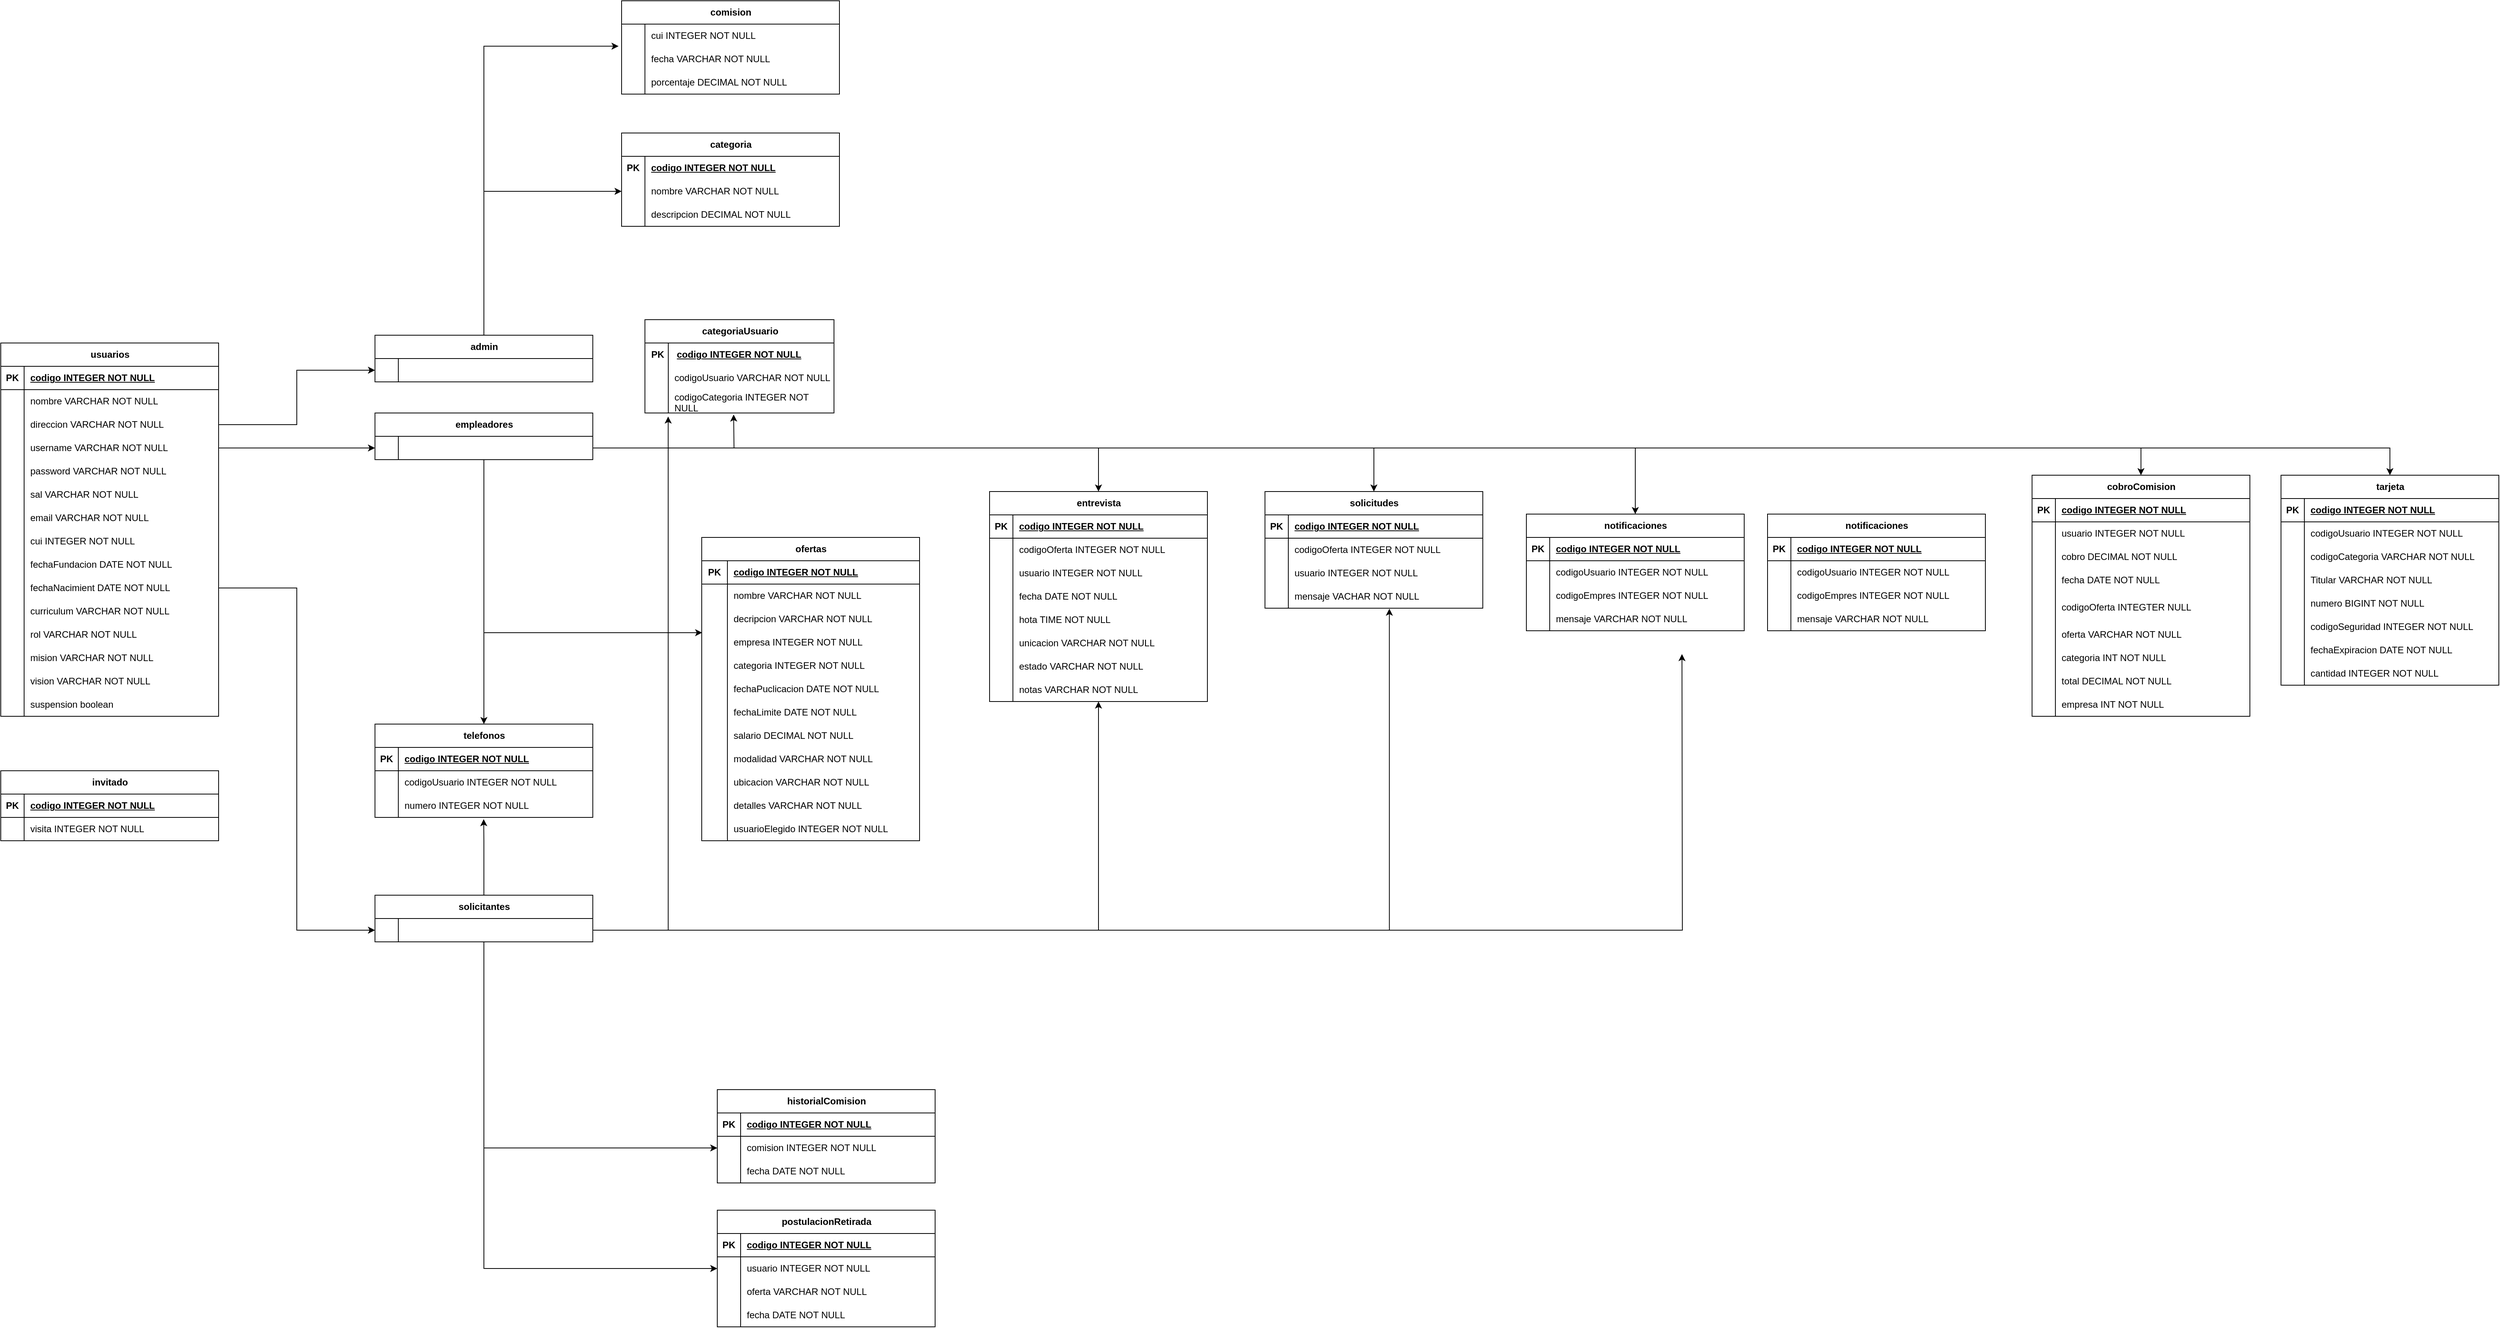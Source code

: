 <mxfile version="22.1.19" type="device">
  <diagram name="Página-1" id="SAQcFb47u7PCgNN2iPzO">
    <mxGraphModel dx="1629" dy="3182" grid="1" gridSize="10" guides="1" tooltips="1" connect="1" arrows="1" fold="1" page="1" pageScale="1" pageWidth="827" pageHeight="1169" math="0" shadow="0">
      <root>
        <mxCell id="0" />
        <mxCell id="1" parent="0" />
        <mxCell id="p18Iu_nrX-miAI8_5ZsJ-3" value="usuarios" style="shape=table;startSize=30;container=1;collapsible=1;childLayout=tableLayout;fixedRows=1;rowLines=0;fontStyle=1;align=center;resizeLast=1;html=1;" parent="1" vertex="1">
          <mxGeometry x="29" y="-910" width="280" height="480" as="geometry" />
        </mxCell>
        <mxCell id="p18Iu_nrX-miAI8_5ZsJ-4" value="" style="shape=tableRow;horizontal=0;startSize=0;swimlaneHead=0;swimlaneBody=0;fillColor=none;collapsible=0;dropTarget=0;points=[[0,0.5],[1,0.5]];portConstraint=eastwest;top=0;left=0;right=0;bottom=1;" parent="p18Iu_nrX-miAI8_5ZsJ-3" vertex="1">
          <mxGeometry y="30" width="280" height="30" as="geometry" />
        </mxCell>
        <mxCell id="p18Iu_nrX-miAI8_5ZsJ-5" value="PK" style="shape=partialRectangle;connectable=0;fillColor=none;top=0;left=0;bottom=0;right=0;fontStyle=1;overflow=hidden;whiteSpace=wrap;html=1;" parent="p18Iu_nrX-miAI8_5ZsJ-4" vertex="1">
          <mxGeometry width="30" height="30" as="geometry">
            <mxRectangle width="30" height="30" as="alternateBounds" />
          </mxGeometry>
        </mxCell>
        <mxCell id="p18Iu_nrX-miAI8_5ZsJ-6" value="codigo INTEGER NOT NULL" style="shape=partialRectangle;connectable=0;fillColor=none;top=0;left=0;bottom=0;right=0;align=left;spacingLeft=6;fontStyle=5;overflow=hidden;whiteSpace=wrap;html=1;" parent="p18Iu_nrX-miAI8_5ZsJ-4" vertex="1">
          <mxGeometry x="30" width="250" height="30" as="geometry">
            <mxRectangle width="250" height="30" as="alternateBounds" />
          </mxGeometry>
        </mxCell>
        <mxCell id="p18Iu_nrX-miAI8_5ZsJ-7" value="" style="shape=tableRow;horizontal=0;startSize=0;swimlaneHead=0;swimlaneBody=0;fillColor=none;collapsible=0;dropTarget=0;points=[[0,0.5],[1,0.5]];portConstraint=eastwest;top=0;left=0;right=0;bottom=0;" parent="p18Iu_nrX-miAI8_5ZsJ-3" vertex="1">
          <mxGeometry y="60" width="280" height="30" as="geometry" />
        </mxCell>
        <mxCell id="p18Iu_nrX-miAI8_5ZsJ-8" value="" style="shape=partialRectangle;connectable=0;fillColor=none;top=0;left=0;bottom=0;right=0;editable=1;overflow=hidden;whiteSpace=wrap;html=1;" parent="p18Iu_nrX-miAI8_5ZsJ-7" vertex="1">
          <mxGeometry width="30" height="30" as="geometry">
            <mxRectangle width="30" height="30" as="alternateBounds" />
          </mxGeometry>
        </mxCell>
        <mxCell id="p18Iu_nrX-miAI8_5ZsJ-9" value="nombre VARCHAR NOT NULL" style="shape=partialRectangle;connectable=0;fillColor=none;top=0;left=0;bottom=0;right=0;align=left;spacingLeft=6;overflow=hidden;whiteSpace=wrap;html=1;" parent="p18Iu_nrX-miAI8_5ZsJ-7" vertex="1">
          <mxGeometry x="30" width="250" height="30" as="geometry">
            <mxRectangle width="250" height="30" as="alternateBounds" />
          </mxGeometry>
        </mxCell>
        <mxCell id="x3_bK5JN-pk2GmKQyFWF-1" value="" style="shape=tableRow;horizontal=0;startSize=0;swimlaneHead=0;swimlaneBody=0;fillColor=none;collapsible=0;dropTarget=0;points=[[0,0.5],[1,0.5]];portConstraint=eastwest;top=0;left=0;right=0;bottom=0;" parent="p18Iu_nrX-miAI8_5ZsJ-3" vertex="1">
          <mxGeometry y="90" width="280" height="30" as="geometry" />
        </mxCell>
        <mxCell id="x3_bK5JN-pk2GmKQyFWF-2" value="" style="shape=partialRectangle;connectable=0;fillColor=none;top=0;left=0;bottom=0;right=0;editable=1;overflow=hidden;whiteSpace=wrap;html=1;" parent="x3_bK5JN-pk2GmKQyFWF-1" vertex="1">
          <mxGeometry width="30" height="30" as="geometry">
            <mxRectangle width="30" height="30" as="alternateBounds" />
          </mxGeometry>
        </mxCell>
        <mxCell id="x3_bK5JN-pk2GmKQyFWF-3" value="direccion VARCHAR NOT NULL" style="shape=partialRectangle;connectable=0;fillColor=none;top=0;left=0;bottom=0;right=0;align=left;spacingLeft=6;overflow=hidden;whiteSpace=wrap;html=1;" parent="x3_bK5JN-pk2GmKQyFWF-1" vertex="1">
          <mxGeometry x="30" width="250" height="30" as="geometry">
            <mxRectangle width="250" height="30" as="alternateBounds" />
          </mxGeometry>
        </mxCell>
        <mxCell id="p18Iu_nrX-miAI8_5ZsJ-10" value="" style="shape=tableRow;horizontal=0;startSize=0;swimlaneHead=0;swimlaneBody=0;fillColor=none;collapsible=0;dropTarget=0;points=[[0,0.5],[1,0.5]];portConstraint=eastwest;top=0;left=0;right=0;bottom=0;" parent="p18Iu_nrX-miAI8_5ZsJ-3" vertex="1">
          <mxGeometry y="120" width="280" height="30" as="geometry" />
        </mxCell>
        <mxCell id="p18Iu_nrX-miAI8_5ZsJ-11" value="" style="shape=partialRectangle;connectable=0;fillColor=none;top=0;left=0;bottom=0;right=0;editable=1;overflow=hidden;whiteSpace=wrap;html=1;" parent="p18Iu_nrX-miAI8_5ZsJ-10" vertex="1">
          <mxGeometry width="30" height="30" as="geometry">
            <mxRectangle width="30" height="30" as="alternateBounds" />
          </mxGeometry>
        </mxCell>
        <mxCell id="p18Iu_nrX-miAI8_5ZsJ-12" value="username VARCHAR NOT NULL" style="shape=partialRectangle;connectable=0;fillColor=none;top=0;left=0;bottom=0;right=0;align=left;spacingLeft=6;overflow=hidden;whiteSpace=wrap;html=1;" parent="p18Iu_nrX-miAI8_5ZsJ-10" vertex="1">
          <mxGeometry x="30" width="250" height="30" as="geometry">
            <mxRectangle width="250" height="30" as="alternateBounds" />
          </mxGeometry>
        </mxCell>
        <mxCell id="x3_bK5JN-pk2GmKQyFWF-4" value="" style="shape=tableRow;horizontal=0;startSize=0;swimlaneHead=0;swimlaneBody=0;fillColor=none;collapsible=0;dropTarget=0;points=[[0,0.5],[1,0.5]];portConstraint=eastwest;top=0;left=0;right=0;bottom=0;" parent="p18Iu_nrX-miAI8_5ZsJ-3" vertex="1">
          <mxGeometry y="150" width="280" height="30" as="geometry" />
        </mxCell>
        <mxCell id="x3_bK5JN-pk2GmKQyFWF-5" value="" style="shape=partialRectangle;connectable=0;fillColor=none;top=0;left=0;bottom=0;right=0;editable=1;overflow=hidden;whiteSpace=wrap;html=1;" parent="x3_bK5JN-pk2GmKQyFWF-4" vertex="1">
          <mxGeometry width="30" height="30" as="geometry">
            <mxRectangle width="30" height="30" as="alternateBounds" />
          </mxGeometry>
        </mxCell>
        <mxCell id="x3_bK5JN-pk2GmKQyFWF-6" value="password VARCHAR NOT NULL" style="shape=partialRectangle;connectable=0;fillColor=none;top=0;left=0;bottom=0;right=0;align=left;spacingLeft=6;overflow=hidden;whiteSpace=wrap;html=1;" parent="x3_bK5JN-pk2GmKQyFWF-4" vertex="1">
          <mxGeometry x="30" width="250" height="30" as="geometry">
            <mxRectangle width="250" height="30" as="alternateBounds" />
          </mxGeometry>
        </mxCell>
        <mxCell id="6Hg_HzsAoL8sYdvXYXQJ-1" value="" style="shape=tableRow;horizontal=0;startSize=0;swimlaneHead=0;swimlaneBody=0;fillColor=none;collapsible=0;dropTarget=0;points=[[0,0.5],[1,0.5]];portConstraint=eastwest;top=0;left=0;right=0;bottom=0;" vertex="1" parent="p18Iu_nrX-miAI8_5ZsJ-3">
          <mxGeometry y="180" width="280" height="30" as="geometry" />
        </mxCell>
        <mxCell id="6Hg_HzsAoL8sYdvXYXQJ-2" value="" style="shape=partialRectangle;connectable=0;fillColor=none;top=0;left=0;bottom=0;right=0;editable=1;overflow=hidden;whiteSpace=wrap;html=1;" vertex="1" parent="6Hg_HzsAoL8sYdvXYXQJ-1">
          <mxGeometry width="30" height="30" as="geometry">
            <mxRectangle width="30" height="30" as="alternateBounds" />
          </mxGeometry>
        </mxCell>
        <mxCell id="6Hg_HzsAoL8sYdvXYXQJ-3" value="sal VARCHAR NOT NULL" style="shape=partialRectangle;connectable=0;fillColor=none;top=0;left=0;bottom=0;right=0;align=left;spacingLeft=6;overflow=hidden;whiteSpace=wrap;html=1;" vertex="1" parent="6Hg_HzsAoL8sYdvXYXQJ-1">
          <mxGeometry x="30" width="250" height="30" as="geometry">
            <mxRectangle width="250" height="30" as="alternateBounds" />
          </mxGeometry>
        </mxCell>
        <mxCell id="x3_bK5JN-pk2GmKQyFWF-7" value="" style="shape=tableRow;horizontal=0;startSize=0;swimlaneHead=0;swimlaneBody=0;fillColor=none;collapsible=0;dropTarget=0;points=[[0,0.5],[1,0.5]];portConstraint=eastwest;top=0;left=0;right=0;bottom=0;" parent="p18Iu_nrX-miAI8_5ZsJ-3" vertex="1">
          <mxGeometry y="210" width="280" height="30" as="geometry" />
        </mxCell>
        <mxCell id="x3_bK5JN-pk2GmKQyFWF-8" value="" style="shape=partialRectangle;connectable=0;fillColor=none;top=0;left=0;bottom=0;right=0;editable=1;overflow=hidden;whiteSpace=wrap;html=1;" parent="x3_bK5JN-pk2GmKQyFWF-7" vertex="1">
          <mxGeometry width="30" height="30" as="geometry">
            <mxRectangle width="30" height="30" as="alternateBounds" />
          </mxGeometry>
        </mxCell>
        <mxCell id="x3_bK5JN-pk2GmKQyFWF-9" value="email VARCHAR NOT NULL" style="shape=partialRectangle;connectable=0;fillColor=none;top=0;left=0;bottom=0;right=0;align=left;spacingLeft=6;overflow=hidden;whiteSpace=wrap;html=1;" parent="x3_bK5JN-pk2GmKQyFWF-7" vertex="1">
          <mxGeometry x="30" width="250" height="30" as="geometry">
            <mxRectangle width="250" height="30" as="alternateBounds" />
          </mxGeometry>
        </mxCell>
        <mxCell id="p18Iu_nrX-miAI8_5ZsJ-197" value="" style="shape=tableRow;horizontal=0;startSize=0;swimlaneHead=0;swimlaneBody=0;fillColor=none;collapsible=0;dropTarget=0;points=[[0,0.5],[1,0.5]];portConstraint=eastwest;top=0;left=0;right=0;bottom=0;" parent="p18Iu_nrX-miAI8_5ZsJ-3" vertex="1">
          <mxGeometry y="240" width="280" height="30" as="geometry" />
        </mxCell>
        <mxCell id="p18Iu_nrX-miAI8_5ZsJ-198" value="" style="shape=partialRectangle;connectable=0;fillColor=none;top=0;left=0;bottom=0;right=0;editable=1;overflow=hidden;whiteSpace=wrap;html=1;" parent="p18Iu_nrX-miAI8_5ZsJ-197" vertex="1">
          <mxGeometry width="30" height="30" as="geometry">
            <mxRectangle width="30" height="30" as="alternateBounds" />
          </mxGeometry>
        </mxCell>
        <mxCell id="p18Iu_nrX-miAI8_5ZsJ-199" value="cui INTEGER NOT NULL" style="shape=partialRectangle;connectable=0;fillColor=none;top=0;left=0;bottom=0;right=0;align=left;spacingLeft=6;overflow=hidden;whiteSpace=wrap;html=1;" parent="p18Iu_nrX-miAI8_5ZsJ-197" vertex="1">
          <mxGeometry x="30" width="250" height="30" as="geometry">
            <mxRectangle width="250" height="30" as="alternateBounds" />
          </mxGeometry>
        </mxCell>
        <mxCell id="p18Iu_nrX-miAI8_5ZsJ-13" value="" style="shape=tableRow;horizontal=0;startSize=0;swimlaneHead=0;swimlaneBody=0;fillColor=none;collapsible=0;dropTarget=0;points=[[0,0.5],[1,0.5]];portConstraint=eastwest;top=0;left=0;right=0;bottom=0;" parent="p18Iu_nrX-miAI8_5ZsJ-3" vertex="1">
          <mxGeometry y="270" width="280" height="30" as="geometry" />
        </mxCell>
        <mxCell id="p18Iu_nrX-miAI8_5ZsJ-14" value="" style="shape=partialRectangle;connectable=0;fillColor=none;top=0;left=0;bottom=0;right=0;editable=1;overflow=hidden;whiteSpace=wrap;html=1;" parent="p18Iu_nrX-miAI8_5ZsJ-13" vertex="1">
          <mxGeometry width="30" height="30" as="geometry">
            <mxRectangle width="30" height="30" as="alternateBounds" />
          </mxGeometry>
        </mxCell>
        <mxCell id="p18Iu_nrX-miAI8_5ZsJ-15" value="fechaFundacion DATE NOT NULL" style="shape=partialRectangle;connectable=0;fillColor=none;top=0;left=0;bottom=0;right=0;align=left;spacingLeft=6;overflow=hidden;whiteSpace=wrap;html=1;" parent="p18Iu_nrX-miAI8_5ZsJ-13" vertex="1">
          <mxGeometry x="30" width="250" height="30" as="geometry">
            <mxRectangle width="250" height="30" as="alternateBounds" />
          </mxGeometry>
        </mxCell>
        <mxCell id="p18Iu_nrX-miAI8_5ZsJ-16" value="" style="shape=tableRow;horizontal=0;startSize=0;swimlaneHead=0;swimlaneBody=0;fillColor=none;collapsible=0;dropTarget=0;points=[[0,0.5],[1,0.5]];portConstraint=eastwest;top=0;left=0;right=0;bottom=0;" parent="p18Iu_nrX-miAI8_5ZsJ-3" vertex="1">
          <mxGeometry y="300" width="280" height="30" as="geometry" />
        </mxCell>
        <mxCell id="p18Iu_nrX-miAI8_5ZsJ-17" value="" style="shape=partialRectangle;connectable=0;fillColor=none;top=0;left=0;bottom=0;right=0;editable=1;overflow=hidden;whiteSpace=wrap;html=1;" parent="p18Iu_nrX-miAI8_5ZsJ-16" vertex="1">
          <mxGeometry width="30" height="30" as="geometry">
            <mxRectangle width="30" height="30" as="alternateBounds" />
          </mxGeometry>
        </mxCell>
        <mxCell id="p18Iu_nrX-miAI8_5ZsJ-18" value="fechaNacimient DATE NOT NULL" style="shape=partialRectangle;connectable=0;fillColor=none;top=0;left=0;bottom=0;right=0;align=left;spacingLeft=6;overflow=hidden;whiteSpace=wrap;html=1;" parent="p18Iu_nrX-miAI8_5ZsJ-16" vertex="1">
          <mxGeometry x="30" width="250" height="30" as="geometry">
            <mxRectangle width="250" height="30" as="alternateBounds" />
          </mxGeometry>
        </mxCell>
        <mxCell id="p18Iu_nrX-miAI8_5ZsJ-19" value="" style="shape=tableRow;horizontal=0;startSize=0;swimlaneHead=0;swimlaneBody=0;fillColor=none;collapsible=0;dropTarget=0;points=[[0,0.5],[1,0.5]];portConstraint=eastwest;top=0;left=0;right=0;bottom=0;" parent="p18Iu_nrX-miAI8_5ZsJ-3" vertex="1">
          <mxGeometry y="330" width="280" height="30" as="geometry" />
        </mxCell>
        <mxCell id="p18Iu_nrX-miAI8_5ZsJ-20" value="" style="shape=partialRectangle;connectable=0;fillColor=none;top=0;left=0;bottom=0;right=0;editable=1;overflow=hidden;whiteSpace=wrap;html=1;" parent="p18Iu_nrX-miAI8_5ZsJ-19" vertex="1">
          <mxGeometry width="30" height="30" as="geometry">
            <mxRectangle width="30" height="30" as="alternateBounds" />
          </mxGeometry>
        </mxCell>
        <mxCell id="p18Iu_nrX-miAI8_5ZsJ-21" value="curriculum VARCHAR NOT NULL" style="shape=partialRectangle;connectable=0;fillColor=none;top=0;left=0;bottom=0;right=0;align=left;spacingLeft=6;overflow=hidden;whiteSpace=wrap;html=1;" parent="p18Iu_nrX-miAI8_5ZsJ-19" vertex="1">
          <mxGeometry x="30" width="250" height="30" as="geometry">
            <mxRectangle width="250" height="30" as="alternateBounds" />
          </mxGeometry>
        </mxCell>
        <mxCell id="p18Iu_nrX-miAI8_5ZsJ-22" value="" style="shape=tableRow;horizontal=0;startSize=0;swimlaneHead=0;swimlaneBody=0;fillColor=none;collapsible=0;dropTarget=0;points=[[0,0.5],[1,0.5]];portConstraint=eastwest;top=0;left=0;right=0;bottom=0;" parent="p18Iu_nrX-miAI8_5ZsJ-3" vertex="1">
          <mxGeometry y="360" width="280" height="30" as="geometry" />
        </mxCell>
        <mxCell id="p18Iu_nrX-miAI8_5ZsJ-23" value="" style="shape=partialRectangle;connectable=0;fillColor=none;top=0;left=0;bottom=0;right=0;editable=1;overflow=hidden;whiteSpace=wrap;html=1;" parent="p18Iu_nrX-miAI8_5ZsJ-22" vertex="1">
          <mxGeometry width="30" height="30" as="geometry">
            <mxRectangle width="30" height="30" as="alternateBounds" />
          </mxGeometry>
        </mxCell>
        <mxCell id="p18Iu_nrX-miAI8_5ZsJ-24" value="rol VARCHAR NOT NULL" style="shape=partialRectangle;connectable=0;fillColor=none;top=0;left=0;bottom=0;right=0;align=left;spacingLeft=6;overflow=hidden;whiteSpace=wrap;html=1;" parent="p18Iu_nrX-miAI8_5ZsJ-22" vertex="1">
          <mxGeometry x="30" width="250" height="30" as="geometry">
            <mxRectangle width="250" height="30" as="alternateBounds" />
          </mxGeometry>
        </mxCell>
        <mxCell id="p18Iu_nrX-miAI8_5ZsJ-25" value="" style="shape=tableRow;horizontal=0;startSize=0;swimlaneHead=0;swimlaneBody=0;fillColor=none;collapsible=0;dropTarget=0;points=[[0,0.5],[1,0.5]];portConstraint=eastwest;top=0;left=0;right=0;bottom=0;" parent="p18Iu_nrX-miAI8_5ZsJ-3" vertex="1">
          <mxGeometry y="390" width="280" height="30" as="geometry" />
        </mxCell>
        <mxCell id="p18Iu_nrX-miAI8_5ZsJ-26" value="" style="shape=partialRectangle;connectable=0;fillColor=none;top=0;left=0;bottom=0;right=0;editable=1;overflow=hidden;whiteSpace=wrap;html=1;" parent="p18Iu_nrX-miAI8_5ZsJ-25" vertex="1">
          <mxGeometry width="30" height="30" as="geometry">
            <mxRectangle width="30" height="30" as="alternateBounds" />
          </mxGeometry>
        </mxCell>
        <mxCell id="p18Iu_nrX-miAI8_5ZsJ-27" value="mision VARCHAR NOT NULL" style="shape=partialRectangle;connectable=0;fillColor=none;top=0;left=0;bottom=0;right=0;align=left;spacingLeft=6;overflow=hidden;whiteSpace=wrap;html=1;" parent="p18Iu_nrX-miAI8_5ZsJ-25" vertex="1">
          <mxGeometry x="30" width="250" height="30" as="geometry">
            <mxRectangle width="250" height="30" as="alternateBounds" />
          </mxGeometry>
        </mxCell>
        <mxCell id="p18Iu_nrX-miAI8_5ZsJ-28" value="" style="shape=tableRow;horizontal=0;startSize=0;swimlaneHead=0;swimlaneBody=0;fillColor=none;collapsible=0;dropTarget=0;points=[[0,0.5],[1,0.5]];portConstraint=eastwest;top=0;left=0;right=0;bottom=0;" parent="p18Iu_nrX-miAI8_5ZsJ-3" vertex="1">
          <mxGeometry y="420" width="280" height="30" as="geometry" />
        </mxCell>
        <mxCell id="p18Iu_nrX-miAI8_5ZsJ-29" value="" style="shape=partialRectangle;connectable=0;fillColor=none;top=0;left=0;bottom=0;right=0;editable=1;overflow=hidden;whiteSpace=wrap;html=1;" parent="p18Iu_nrX-miAI8_5ZsJ-28" vertex="1">
          <mxGeometry width="30" height="30" as="geometry">
            <mxRectangle width="30" height="30" as="alternateBounds" />
          </mxGeometry>
        </mxCell>
        <mxCell id="p18Iu_nrX-miAI8_5ZsJ-30" value="vision VARCHAR NOT NULL" style="shape=partialRectangle;connectable=0;fillColor=none;top=0;left=0;bottom=0;right=0;align=left;spacingLeft=6;overflow=hidden;whiteSpace=wrap;html=1;" parent="p18Iu_nrX-miAI8_5ZsJ-28" vertex="1">
          <mxGeometry x="30" width="250" height="30" as="geometry">
            <mxRectangle width="250" height="30" as="alternateBounds" />
          </mxGeometry>
        </mxCell>
        <mxCell id="6Hg_HzsAoL8sYdvXYXQJ-4" value="" style="shape=tableRow;horizontal=0;startSize=0;swimlaneHead=0;swimlaneBody=0;fillColor=none;collapsible=0;dropTarget=0;points=[[0,0.5],[1,0.5]];portConstraint=eastwest;top=0;left=0;right=0;bottom=0;" vertex="1" parent="p18Iu_nrX-miAI8_5ZsJ-3">
          <mxGeometry y="450" width="280" height="30" as="geometry" />
        </mxCell>
        <mxCell id="6Hg_HzsAoL8sYdvXYXQJ-5" value="" style="shape=partialRectangle;connectable=0;fillColor=none;top=0;left=0;bottom=0;right=0;editable=1;overflow=hidden;whiteSpace=wrap;html=1;" vertex="1" parent="6Hg_HzsAoL8sYdvXYXQJ-4">
          <mxGeometry width="30" height="30" as="geometry">
            <mxRectangle width="30" height="30" as="alternateBounds" />
          </mxGeometry>
        </mxCell>
        <mxCell id="6Hg_HzsAoL8sYdvXYXQJ-6" value="suspension boolean" style="shape=partialRectangle;connectable=0;fillColor=none;top=0;left=0;bottom=0;right=0;align=left;spacingLeft=6;overflow=hidden;whiteSpace=wrap;html=1;" vertex="1" parent="6Hg_HzsAoL8sYdvXYXQJ-4">
          <mxGeometry x="30" width="250" height="30" as="geometry">
            <mxRectangle width="250" height="30" as="alternateBounds" />
          </mxGeometry>
        </mxCell>
        <mxCell id="p18Iu_nrX-miAI8_5ZsJ-73" style="edgeStyle=orthogonalEdgeStyle;rounded=0;orthogonalLoop=1;jettySize=auto;html=1;exitX=1;exitY=0.5;exitDx=0;exitDy=0;entryX=0;entryY=0.5;entryDx=0;entryDy=0;" parent="1" source="p18Iu_nrX-miAI8_5ZsJ-16" target="x3_bK5JN-pk2GmKQyFWF-34" edge="1">
          <mxGeometry relative="1" as="geometry">
            <mxPoint x="480" y="-745" as="targetPoint" />
          </mxGeometry>
        </mxCell>
        <mxCell id="p18Iu_nrX-miAI8_5ZsJ-75" value="solicitudes" style="shape=table;startSize=30;container=1;collapsible=1;childLayout=tableLayout;fixedRows=1;rowLines=0;fontStyle=1;align=center;resizeLast=1;html=1;" parent="1" vertex="1">
          <mxGeometry x="1654" y="-719" width="280" height="150" as="geometry" />
        </mxCell>
        <mxCell id="p18Iu_nrX-miAI8_5ZsJ-76" value="" style="shape=tableRow;horizontal=0;startSize=0;swimlaneHead=0;swimlaneBody=0;fillColor=none;collapsible=0;dropTarget=0;points=[[0,0.5],[1,0.5]];portConstraint=eastwest;top=0;left=0;right=0;bottom=1;" parent="p18Iu_nrX-miAI8_5ZsJ-75" vertex="1">
          <mxGeometry y="30" width="280" height="30" as="geometry" />
        </mxCell>
        <mxCell id="p18Iu_nrX-miAI8_5ZsJ-77" value="PK" style="shape=partialRectangle;connectable=0;fillColor=none;top=0;left=0;bottom=0;right=0;fontStyle=1;overflow=hidden;whiteSpace=wrap;html=1;" parent="p18Iu_nrX-miAI8_5ZsJ-76" vertex="1">
          <mxGeometry width="30" height="30" as="geometry">
            <mxRectangle width="30" height="30" as="alternateBounds" />
          </mxGeometry>
        </mxCell>
        <mxCell id="p18Iu_nrX-miAI8_5ZsJ-78" value="codigo INTEGER NOT NULL" style="shape=partialRectangle;connectable=0;fillColor=none;top=0;left=0;bottom=0;right=0;align=left;spacingLeft=6;fontStyle=5;overflow=hidden;whiteSpace=wrap;html=1;" parent="p18Iu_nrX-miAI8_5ZsJ-76" vertex="1">
          <mxGeometry x="30" width="250" height="30" as="geometry">
            <mxRectangle width="250" height="30" as="alternateBounds" />
          </mxGeometry>
        </mxCell>
        <mxCell id="p18Iu_nrX-miAI8_5ZsJ-79" value="" style="shape=tableRow;horizontal=0;startSize=0;swimlaneHead=0;swimlaneBody=0;fillColor=none;collapsible=0;dropTarget=0;points=[[0,0.5],[1,0.5]];portConstraint=eastwest;top=0;left=0;right=0;bottom=0;" parent="p18Iu_nrX-miAI8_5ZsJ-75" vertex="1">
          <mxGeometry y="60" width="280" height="30" as="geometry" />
        </mxCell>
        <mxCell id="p18Iu_nrX-miAI8_5ZsJ-80" value="" style="shape=partialRectangle;connectable=0;fillColor=none;top=0;left=0;bottom=0;right=0;editable=1;overflow=hidden;whiteSpace=wrap;html=1;" parent="p18Iu_nrX-miAI8_5ZsJ-79" vertex="1">
          <mxGeometry width="30" height="30" as="geometry">
            <mxRectangle width="30" height="30" as="alternateBounds" />
          </mxGeometry>
        </mxCell>
        <mxCell id="p18Iu_nrX-miAI8_5ZsJ-81" value="codigoOferta INTEGER NOT NULL" style="shape=partialRectangle;connectable=0;fillColor=none;top=0;left=0;bottom=0;right=0;align=left;spacingLeft=6;overflow=hidden;whiteSpace=wrap;html=1;" parent="p18Iu_nrX-miAI8_5ZsJ-79" vertex="1">
          <mxGeometry x="30" width="250" height="30" as="geometry">
            <mxRectangle width="250" height="30" as="alternateBounds" />
          </mxGeometry>
        </mxCell>
        <mxCell id="p18Iu_nrX-miAI8_5ZsJ-82" value="" style="shape=tableRow;horizontal=0;startSize=0;swimlaneHead=0;swimlaneBody=0;fillColor=none;collapsible=0;dropTarget=0;points=[[0,0.5],[1,0.5]];portConstraint=eastwest;top=0;left=0;right=0;bottom=0;" parent="p18Iu_nrX-miAI8_5ZsJ-75" vertex="1">
          <mxGeometry y="90" width="280" height="30" as="geometry" />
        </mxCell>
        <mxCell id="p18Iu_nrX-miAI8_5ZsJ-83" value="" style="shape=partialRectangle;connectable=0;fillColor=none;top=0;left=0;bottom=0;right=0;editable=1;overflow=hidden;whiteSpace=wrap;html=1;" parent="p18Iu_nrX-miAI8_5ZsJ-82" vertex="1">
          <mxGeometry width="30" height="30" as="geometry">
            <mxRectangle width="30" height="30" as="alternateBounds" />
          </mxGeometry>
        </mxCell>
        <mxCell id="p18Iu_nrX-miAI8_5ZsJ-84" value="usuario INTEGER NOT NULL" style="shape=partialRectangle;connectable=0;fillColor=none;top=0;left=0;bottom=0;right=0;align=left;spacingLeft=6;overflow=hidden;whiteSpace=wrap;html=1;" parent="p18Iu_nrX-miAI8_5ZsJ-82" vertex="1">
          <mxGeometry x="30" width="250" height="30" as="geometry">
            <mxRectangle width="250" height="30" as="alternateBounds" />
          </mxGeometry>
        </mxCell>
        <mxCell id="p18Iu_nrX-miAI8_5ZsJ-85" value="" style="shape=tableRow;horizontal=0;startSize=0;swimlaneHead=0;swimlaneBody=0;fillColor=none;collapsible=0;dropTarget=0;points=[[0,0.5],[1,0.5]];portConstraint=eastwest;top=0;left=0;right=0;bottom=0;" parent="p18Iu_nrX-miAI8_5ZsJ-75" vertex="1">
          <mxGeometry y="120" width="280" height="30" as="geometry" />
        </mxCell>
        <mxCell id="p18Iu_nrX-miAI8_5ZsJ-86" value="" style="shape=partialRectangle;connectable=0;fillColor=none;top=0;left=0;bottom=0;right=0;editable=1;overflow=hidden;whiteSpace=wrap;html=1;" parent="p18Iu_nrX-miAI8_5ZsJ-85" vertex="1">
          <mxGeometry width="30" height="30" as="geometry">
            <mxRectangle width="30" height="30" as="alternateBounds" />
          </mxGeometry>
        </mxCell>
        <mxCell id="p18Iu_nrX-miAI8_5ZsJ-87" value="mensaje&amp;nbsp;VACHAR NOT NULL" style="shape=partialRectangle;connectable=0;fillColor=none;top=0;left=0;bottom=0;right=0;align=left;spacingLeft=6;overflow=hidden;whiteSpace=wrap;html=1;" parent="p18Iu_nrX-miAI8_5ZsJ-85" vertex="1">
          <mxGeometry x="30" width="250" height="30" as="geometry">
            <mxRectangle width="250" height="30" as="alternateBounds" />
          </mxGeometry>
        </mxCell>
        <mxCell id="p18Iu_nrX-miAI8_5ZsJ-141" value="entrevista" style="shape=table;startSize=30;container=1;collapsible=1;childLayout=tableLayout;fixedRows=1;rowLines=0;fontStyle=1;align=center;resizeLast=1;html=1;" parent="1" vertex="1">
          <mxGeometry x="1300" y="-719" width="280" height="270" as="geometry" />
        </mxCell>
        <mxCell id="p18Iu_nrX-miAI8_5ZsJ-142" value="" style="shape=tableRow;horizontal=0;startSize=0;swimlaneHead=0;swimlaneBody=0;fillColor=none;collapsible=0;dropTarget=0;points=[[0,0.5],[1,0.5]];portConstraint=eastwest;top=0;left=0;right=0;bottom=1;" parent="p18Iu_nrX-miAI8_5ZsJ-141" vertex="1">
          <mxGeometry y="30" width="280" height="30" as="geometry" />
        </mxCell>
        <mxCell id="p18Iu_nrX-miAI8_5ZsJ-143" value="PK" style="shape=partialRectangle;connectable=0;fillColor=none;top=0;left=0;bottom=0;right=0;fontStyle=1;overflow=hidden;whiteSpace=wrap;html=1;" parent="p18Iu_nrX-miAI8_5ZsJ-142" vertex="1">
          <mxGeometry width="30" height="30" as="geometry">
            <mxRectangle width="30" height="30" as="alternateBounds" />
          </mxGeometry>
        </mxCell>
        <mxCell id="p18Iu_nrX-miAI8_5ZsJ-144" value="codigo INTEGER NOT NULL" style="shape=partialRectangle;connectable=0;fillColor=none;top=0;left=0;bottom=0;right=0;align=left;spacingLeft=6;fontStyle=5;overflow=hidden;whiteSpace=wrap;html=1;" parent="p18Iu_nrX-miAI8_5ZsJ-142" vertex="1">
          <mxGeometry x="30" width="250" height="30" as="geometry">
            <mxRectangle width="250" height="30" as="alternateBounds" />
          </mxGeometry>
        </mxCell>
        <mxCell id="p18Iu_nrX-miAI8_5ZsJ-145" value="" style="shape=tableRow;horizontal=0;startSize=0;swimlaneHead=0;swimlaneBody=0;fillColor=none;collapsible=0;dropTarget=0;points=[[0,0.5],[1,0.5]];portConstraint=eastwest;top=0;left=0;right=0;bottom=0;" parent="p18Iu_nrX-miAI8_5ZsJ-141" vertex="1">
          <mxGeometry y="60" width="280" height="30" as="geometry" />
        </mxCell>
        <mxCell id="p18Iu_nrX-miAI8_5ZsJ-146" value="" style="shape=partialRectangle;connectable=0;fillColor=none;top=0;left=0;bottom=0;right=0;editable=1;overflow=hidden;whiteSpace=wrap;html=1;" parent="p18Iu_nrX-miAI8_5ZsJ-145" vertex="1">
          <mxGeometry width="30" height="30" as="geometry">
            <mxRectangle width="30" height="30" as="alternateBounds" />
          </mxGeometry>
        </mxCell>
        <mxCell id="p18Iu_nrX-miAI8_5ZsJ-147" value="codigoOferta INTEGER NOT NULL" style="shape=partialRectangle;connectable=0;fillColor=none;top=0;left=0;bottom=0;right=0;align=left;spacingLeft=6;overflow=hidden;whiteSpace=wrap;html=1;" parent="p18Iu_nrX-miAI8_5ZsJ-145" vertex="1">
          <mxGeometry x="30" width="250" height="30" as="geometry">
            <mxRectangle width="250" height="30" as="alternateBounds" />
          </mxGeometry>
        </mxCell>
        <mxCell id="p18Iu_nrX-miAI8_5ZsJ-365" value="" style="shape=tableRow;horizontal=0;startSize=0;swimlaneHead=0;swimlaneBody=0;fillColor=none;collapsible=0;dropTarget=0;points=[[0,0.5],[1,0.5]];portConstraint=eastwest;top=0;left=0;right=0;bottom=0;" parent="p18Iu_nrX-miAI8_5ZsJ-141" vertex="1">
          <mxGeometry y="90" width="280" height="30" as="geometry" />
        </mxCell>
        <mxCell id="p18Iu_nrX-miAI8_5ZsJ-366" value="" style="shape=partialRectangle;connectable=0;fillColor=none;top=0;left=0;bottom=0;right=0;editable=1;overflow=hidden;whiteSpace=wrap;html=1;" parent="p18Iu_nrX-miAI8_5ZsJ-365" vertex="1">
          <mxGeometry width="30" height="30" as="geometry">
            <mxRectangle width="30" height="30" as="alternateBounds" />
          </mxGeometry>
        </mxCell>
        <mxCell id="p18Iu_nrX-miAI8_5ZsJ-367" value="usuario INTEGER NOT NULL" style="shape=partialRectangle;connectable=0;fillColor=none;top=0;left=0;bottom=0;right=0;align=left;spacingLeft=6;overflow=hidden;whiteSpace=wrap;html=1;" parent="p18Iu_nrX-miAI8_5ZsJ-365" vertex="1">
          <mxGeometry x="30" width="250" height="30" as="geometry">
            <mxRectangle width="250" height="30" as="alternateBounds" />
          </mxGeometry>
        </mxCell>
        <mxCell id="p18Iu_nrX-miAI8_5ZsJ-362" value="" style="shape=tableRow;horizontal=0;startSize=0;swimlaneHead=0;swimlaneBody=0;fillColor=none;collapsible=0;dropTarget=0;points=[[0,0.5],[1,0.5]];portConstraint=eastwest;top=0;left=0;right=0;bottom=0;" parent="p18Iu_nrX-miAI8_5ZsJ-141" vertex="1">
          <mxGeometry y="120" width="280" height="30" as="geometry" />
        </mxCell>
        <mxCell id="p18Iu_nrX-miAI8_5ZsJ-363" value="" style="shape=partialRectangle;connectable=0;fillColor=none;top=0;left=0;bottom=0;right=0;editable=1;overflow=hidden;whiteSpace=wrap;html=1;" parent="p18Iu_nrX-miAI8_5ZsJ-362" vertex="1">
          <mxGeometry width="30" height="30" as="geometry">
            <mxRectangle width="30" height="30" as="alternateBounds" />
          </mxGeometry>
        </mxCell>
        <mxCell id="p18Iu_nrX-miAI8_5ZsJ-364" value="fecha DATE NOT NULL" style="shape=partialRectangle;connectable=0;fillColor=none;top=0;left=0;bottom=0;right=0;align=left;spacingLeft=6;overflow=hidden;whiteSpace=wrap;html=1;" parent="p18Iu_nrX-miAI8_5ZsJ-362" vertex="1">
          <mxGeometry x="30" width="250" height="30" as="geometry">
            <mxRectangle width="250" height="30" as="alternateBounds" />
          </mxGeometry>
        </mxCell>
        <mxCell id="p18Iu_nrX-miAI8_5ZsJ-148" value="" style="shape=tableRow;horizontal=0;startSize=0;swimlaneHead=0;swimlaneBody=0;fillColor=none;collapsible=0;dropTarget=0;points=[[0,0.5],[1,0.5]];portConstraint=eastwest;top=0;left=0;right=0;bottom=0;" parent="p18Iu_nrX-miAI8_5ZsJ-141" vertex="1">
          <mxGeometry y="150" width="280" height="30" as="geometry" />
        </mxCell>
        <mxCell id="p18Iu_nrX-miAI8_5ZsJ-149" value="" style="shape=partialRectangle;connectable=0;fillColor=none;top=0;left=0;bottom=0;right=0;editable=1;overflow=hidden;whiteSpace=wrap;html=1;" parent="p18Iu_nrX-miAI8_5ZsJ-148" vertex="1">
          <mxGeometry width="30" height="30" as="geometry">
            <mxRectangle width="30" height="30" as="alternateBounds" />
          </mxGeometry>
        </mxCell>
        <mxCell id="p18Iu_nrX-miAI8_5ZsJ-150" value="hota TIME NOT NULL" style="shape=partialRectangle;connectable=0;fillColor=none;top=0;left=0;bottom=0;right=0;align=left;spacingLeft=6;overflow=hidden;whiteSpace=wrap;html=1;" parent="p18Iu_nrX-miAI8_5ZsJ-148" vertex="1">
          <mxGeometry x="30" width="250" height="30" as="geometry">
            <mxRectangle width="250" height="30" as="alternateBounds" />
          </mxGeometry>
        </mxCell>
        <mxCell id="x3_bK5JN-pk2GmKQyFWF-225" value="" style="shape=tableRow;horizontal=0;startSize=0;swimlaneHead=0;swimlaneBody=0;fillColor=none;collapsible=0;dropTarget=0;points=[[0,0.5],[1,0.5]];portConstraint=eastwest;top=0;left=0;right=0;bottom=0;" parent="p18Iu_nrX-miAI8_5ZsJ-141" vertex="1">
          <mxGeometry y="180" width="280" height="30" as="geometry" />
        </mxCell>
        <mxCell id="x3_bK5JN-pk2GmKQyFWF-226" value="" style="shape=partialRectangle;connectable=0;fillColor=none;top=0;left=0;bottom=0;right=0;editable=1;overflow=hidden;whiteSpace=wrap;html=1;" parent="x3_bK5JN-pk2GmKQyFWF-225" vertex="1">
          <mxGeometry width="30" height="30" as="geometry">
            <mxRectangle width="30" height="30" as="alternateBounds" />
          </mxGeometry>
        </mxCell>
        <mxCell id="x3_bK5JN-pk2GmKQyFWF-227" value="unicacion VARCHAR NOT NULL" style="shape=partialRectangle;connectable=0;fillColor=none;top=0;left=0;bottom=0;right=0;align=left;spacingLeft=6;overflow=hidden;whiteSpace=wrap;html=1;" parent="x3_bK5JN-pk2GmKQyFWF-225" vertex="1">
          <mxGeometry x="30" width="250" height="30" as="geometry">
            <mxRectangle width="250" height="30" as="alternateBounds" />
          </mxGeometry>
        </mxCell>
        <mxCell id="x3_bK5JN-pk2GmKQyFWF-228" value="" style="shape=tableRow;horizontal=0;startSize=0;swimlaneHead=0;swimlaneBody=0;fillColor=none;collapsible=0;dropTarget=0;points=[[0,0.5],[1,0.5]];portConstraint=eastwest;top=0;left=0;right=0;bottom=0;" parent="p18Iu_nrX-miAI8_5ZsJ-141" vertex="1">
          <mxGeometry y="210" width="280" height="30" as="geometry" />
        </mxCell>
        <mxCell id="x3_bK5JN-pk2GmKQyFWF-229" value="" style="shape=partialRectangle;connectable=0;fillColor=none;top=0;left=0;bottom=0;right=0;editable=1;overflow=hidden;whiteSpace=wrap;html=1;" parent="x3_bK5JN-pk2GmKQyFWF-228" vertex="1">
          <mxGeometry width="30" height="30" as="geometry">
            <mxRectangle width="30" height="30" as="alternateBounds" />
          </mxGeometry>
        </mxCell>
        <mxCell id="x3_bK5JN-pk2GmKQyFWF-230" value="estado VARCHAR NOT NULL" style="shape=partialRectangle;connectable=0;fillColor=none;top=0;left=0;bottom=0;right=0;align=left;spacingLeft=6;overflow=hidden;whiteSpace=wrap;html=1;" parent="x3_bK5JN-pk2GmKQyFWF-228" vertex="1">
          <mxGeometry x="30" width="250" height="30" as="geometry">
            <mxRectangle width="250" height="30" as="alternateBounds" />
          </mxGeometry>
        </mxCell>
        <mxCell id="x3_bK5JN-pk2GmKQyFWF-231" value="" style="shape=tableRow;horizontal=0;startSize=0;swimlaneHead=0;swimlaneBody=0;fillColor=none;collapsible=0;dropTarget=0;points=[[0,0.5],[1,0.5]];portConstraint=eastwest;top=0;left=0;right=0;bottom=0;" parent="p18Iu_nrX-miAI8_5ZsJ-141" vertex="1">
          <mxGeometry y="240" width="280" height="30" as="geometry" />
        </mxCell>
        <mxCell id="x3_bK5JN-pk2GmKQyFWF-232" value="" style="shape=partialRectangle;connectable=0;fillColor=none;top=0;left=0;bottom=0;right=0;editable=1;overflow=hidden;whiteSpace=wrap;html=1;" parent="x3_bK5JN-pk2GmKQyFWF-231" vertex="1">
          <mxGeometry width="30" height="30" as="geometry">
            <mxRectangle width="30" height="30" as="alternateBounds" />
          </mxGeometry>
        </mxCell>
        <mxCell id="x3_bK5JN-pk2GmKQyFWF-233" value="notas VARCHAR NOT NULL" style="shape=partialRectangle;connectable=0;fillColor=none;top=0;left=0;bottom=0;right=0;align=left;spacingLeft=6;overflow=hidden;whiteSpace=wrap;html=1;" parent="x3_bK5JN-pk2GmKQyFWF-231" vertex="1">
          <mxGeometry x="30" width="250" height="30" as="geometry">
            <mxRectangle width="250" height="30" as="alternateBounds" />
          </mxGeometry>
        </mxCell>
        <mxCell id="p18Iu_nrX-miAI8_5ZsJ-335" value="tarjeta" style="shape=table;startSize=30;container=1;collapsible=1;childLayout=tableLayout;fixedRows=1;rowLines=0;fontStyle=1;align=center;resizeLast=1;html=1;" parent="1" vertex="1">
          <mxGeometry x="2960" y="-740" width="280" height="270" as="geometry" />
        </mxCell>
        <mxCell id="p18Iu_nrX-miAI8_5ZsJ-336" value="" style="shape=tableRow;horizontal=0;startSize=0;swimlaneHead=0;swimlaneBody=0;fillColor=none;collapsible=0;dropTarget=0;points=[[0,0.5],[1,0.5]];portConstraint=eastwest;top=0;left=0;right=0;bottom=1;" parent="p18Iu_nrX-miAI8_5ZsJ-335" vertex="1">
          <mxGeometry y="30" width="280" height="30" as="geometry" />
        </mxCell>
        <mxCell id="p18Iu_nrX-miAI8_5ZsJ-337" value="PK" style="shape=partialRectangle;connectable=0;fillColor=none;top=0;left=0;bottom=0;right=0;fontStyle=1;overflow=hidden;whiteSpace=wrap;html=1;" parent="p18Iu_nrX-miAI8_5ZsJ-336" vertex="1">
          <mxGeometry width="30" height="30" as="geometry">
            <mxRectangle width="30" height="30" as="alternateBounds" />
          </mxGeometry>
        </mxCell>
        <mxCell id="p18Iu_nrX-miAI8_5ZsJ-338" value="codigo INTEGER NOT NULL" style="shape=partialRectangle;connectable=0;fillColor=none;top=0;left=0;bottom=0;right=0;align=left;spacingLeft=6;fontStyle=5;overflow=hidden;whiteSpace=wrap;html=1;" parent="p18Iu_nrX-miAI8_5ZsJ-336" vertex="1">
          <mxGeometry x="30" width="250" height="30" as="geometry">
            <mxRectangle width="250" height="30" as="alternateBounds" />
          </mxGeometry>
        </mxCell>
        <mxCell id="p18Iu_nrX-miAI8_5ZsJ-339" value="" style="shape=tableRow;horizontal=0;startSize=0;swimlaneHead=0;swimlaneBody=0;fillColor=none;collapsible=0;dropTarget=0;points=[[0,0.5],[1,0.5]];portConstraint=eastwest;top=0;left=0;right=0;bottom=0;" parent="p18Iu_nrX-miAI8_5ZsJ-335" vertex="1">
          <mxGeometry y="60" width="280" height="30" as="geometry" />
        </mxCell>
        <mxCell id="p18Iu_nrX-miAI8_5ZsJ-340" value="" style="shape=partialRectangle;connectable=0;fillColor=none;top=0;left=0;bottom=0;right=0;editable=1;overflow=hidden;whiteSpace=wrap;html=1;" parent="p18Iu_nrX-miAI8_5ZsJ-339" vertex="1">
          <mxGeometry width="30" height="30" as="geometry">
            <mxRectangle width="30" height="30" as="alternateBounds" />
          </mxGeometry>
        </mxCell>
        <mxCell id="p18Iu_nrX-miAI8_5ZsJ-341" value="codigoUsuario INTEGER NOT NULL" style="shape=partialRectangle;connectable=0;fillColor=none;top=0;left=0;bottom=0;right=0;align=left;spacingLeft=6;overflow=hidden;whiteSpace=wrap;html=1;" parent="p18Iu_nrX-miAI8_5ZsJ-339" vertex="1">
          <mxGeometry x="30" width="250" height="30" as="geometry">
            <mxRectangle width="250" height="30" as="alternateBounds" />
          </mxGeometry>
        </mxCell>
        <mxCell id="p18Iu_nrX-miAI8_5ZsJ-342" value="" style="shape=tableRow;horizontal=0;startSize=0;swimlaneHead=0;swimlaneBody=0;fillColor=none;collapsible=0;dropTarget=0;points=[[0,0.5],[1,0.5]];portConstraint=eastwest;top=0;left=0;right=0;bottom=0;" parent="p18Iu_nrX-miAI8_5ZsJ-335" vertex="1">
          <mxGeometry y="90" width="280" height="30" as="geometry" />
        </mxCell>
        <mxCell id="p18Iu_nrX-miAI8_5ZsJ-343" value="" style="shape=partialRectangle;connectable=0;fillColor=none;top=0;left=0;bottom=0;right=0;editable=1;overflow=hidden;whiteSpace=wrap;html=1;" parent="p18Iu_nrX-miAI8_5ZsJ-342" vertex="1">
          <mxGeometry width="30" height="30" as="geometry">
            <mxRectangle width="30" height="30" as="alternateBounds" />
          </mxGeometry>
        </mxCell>
        <mxCell id="p18Iu_nrX-miAI8_5ZsJ-344" value="codigoCategoria VARCHAR NOT NULL" style="shape=partialRectangle;connectable=0;fillColor=none;top=0;left=0;bottom=0;right=0;align=left;spacingLeft=6;overflow=hidden;whiteSpace=wrap;html=1;" parent="p18Iu_nrX-miAI8_5ZsJ-342" vertex="1">
          <mxGeometry x="30" width="250" height="30" as="geometry">
            <mxRectangle width="250" height="30" as="alternateBounds" />
          </mxGeometry>
        </mxCell>
        <mxCell id="x3_bK5JN-pk2GmKQyFWF-91" value="" style="shape=tableRow;horizontal=0;startSize=0;swimlaneHead=0;swimlaneBody=0;fillColor=none;collapsible=0;dropTarget=0;points=[[0,0.5],[1,0.5]];portConstraint=eastwest;top=0;left=0;right=0;bottom=0;" parent="p18Iu_nrX-miAI8_5ZsJ-335" vertex="1">
          <mxGeometry y="120" width="280" height="30" as="geometry" />
        </mxCell>
        <mxCell id="x3_bK5JN-pk2GmKQyFWF-92" value="" style="shape=partialRectangle;connectable=0;fillColor=none;top=0;left=0;bottom=0;right=0;editable=1;overflow=hidden;whiteSpace=wrap;html=1;" parent="x3_bK5JN-pk2GmKQyFWF-91" vertex="1">
          <mxGeometry width="30" height="30" as="geometry">
            <mxRectangle width="30" height="30" as="alternateBounds" />
          </mxGeometry>
        </mxCell>
        <mxCell id="x3_bK5JN-pk2GmKQyFWF-93" value="Titular VARCHAR NOT NULL" style="shape=partialRectangle;connectable=0;fillColor=none;top=0;left=0;bottom=0;right=0;align=left;spacingLeft=6;overflow=hidden;whiteSpace=wrap;html=1;" parent="x3_bK5JN-pk2GmKQyFWF-91" vertex="1">
          <mxGeometry x="30" width="250" height="30" as="geometry">
            <mxRectangle width="250" height="30" as="alternateBounds" />
          </mxGeometry>
        </mxCell>
        <mxCell id="x3_bK5JN-pk2GmKQyFWF-94" value="" style="shape=tableRow;horizontal=0;startSize=0;swimlaneHead=0;swimlaneBody=0;fillColor=none;collapsible=0;dropTarget=0;points=[[0,0.5],[1,0.5]];portConstraint=eastwest;top=0;left=0;right=0;bottom=0;" parent="p18Iu_nrX-miAI8_5ZsJ-335" vertex="1">
          <mxGeometry y="150" width="280" height="30" as="geometry" />
        </mxCell>
        <mxCell id="x3_bK5JN-pk2GmKQyFWF-95" value="" style="shape=partialRectangle;connectable=0;fillColor=none;top=0;left=0;bottom=0;right=0;editable=1;overflow=hidden;whiteSpace=wrap;html=1;" parent="x3_bK5JN-pk2GmKQyFWF-94" vertex="1">
          <mxGeometry width="30" height="30" as="geometry">
            <mxRectangle width="30" height="30" as="alternateBounds" />
          </mxGeometry>
        </mxCell>
        <mxCell id="x3_bK5JN-pk2GmKQyFWF-96" value="numero BIGINT NOT NULL" style="shape=partialRectangle;connectable=0;fillColor=none;top=0;left=0;bottom=0;right=0;align=left;spacingLeft=6;overflow=hidden;whiteSpace=wrap;html=1;" parent="x3_bK5JN-pk2GmKQyFWF-94" vertex="1">
          <mxGeometry x="30" width="250" height="30" as="geometry">
            <mxRectangle width="250" height="30" as="alternateBounds" />
          </mxGeometry>
        </mxCell>
        <mxCell id="x3_bK5JN-pk2GmKQyFWF-97" value="" style="shape=tableRow;horizontal=0;startSize=0;swimlaneHead=0;swimlaneBody=0;fillColor=none;collapsible=0;dropTarget=0;points=[[0,0.5],[1,0.5]];portConstraint=eastwest;top=0;left=0;right=0;bottom=0;" parent="p18Iu_nrX-miAI8_5ZsJ-335" vertex="1">
          <mxGeometry y="180" width="280" height="30" as="geometry" />
        </mxCell>
        <mxCell id="x3_bK5JN-pk2GmKQyFWF-98" value="" style="shape=partialRectangle;connectable=0;fillColor=none;top=0;left=0;bottom=0;right=0;editable=1;overflow=hidden;whiteSpace=wrap;html=1;" parent="x3_bK5JN-pk2GmKQyFWF-97" vertex="1">
          <mxGeometry width="30" height="30" as="geometry">
            <mxRectangle width="30" height="30" as="alternateBounds" />
          </mxGeometry>
        </mxCell>
        <mxCell id="x3_bK5JN-pk2GmKQyFWF-99" value="codigoSeguridad INTEGER NOT NULL" style="shape=partialRectangle;connectable=0;fillColor=none;top=0;left=0;bottom=0;right=0;align=left;spacingLeft=6;overflow=hidden;whiteSpace=wrap;html=1;" parent="x3_bK5JN-pk2GmKQyFWF-97" vertex="1">
          <mxGeometry x="30" width="250" height="30" as="geometry">
            <mxRectangle width="250" height="30" as="alternateBounds" />
          </mxGeometry>
        </mxCell>
        <mxCell id="x3_bK5JN-pk2GmKQyFWF-100" value="" style="shape=tableRow;horizontal=0;startSize=0;swimlaneHead=0;swimlaneBody=0;fillColor=none;collapsible=0;dropTarget=0;points=[[0,0.5],[1,0.5]];portConstraint=eastwest;top=0;left=0;right=0;bottom=0;" parent="p18Iu_nrX-miAI8_5ZsJ-335" vertex="1">
          <mxGeometry y="210" width="280" height="30" as="geometry" />
        </mxCell>
        <mxCell id="x3_bK5JN-pk2GmKQyFWF-101" value="" style="shape=partialRectangle;connectable=0;fillColor=none;top=0;left=0;bottom=0;right=0;editable=1;overflow=hidden;whiteSpace=wrap;html=1;" parent="x3_bK5JN-pk2GmKQyFWF-100" vertex="1">
          <mxGeometry width="30" height="30" as="geometry">
            <mxRectangle width="30" height="30" as="alternateBounds" />
          </mxGeometry>
        </mxCell>
        <mxCell id="x3_bK5JN-pk2GmKQyFWF-102" value="fechaExpiracion DATE NOT NULL" style="shape=partialRectangle;connectable=0;fillColor=none;top=0;left=0;bottom=0;right=0;align=left;spacingLeft=6;overflow=hidden;whiteSpace=wrap;html=1;" parent="x3_bK5JN-pk2GmKQyFWF-100" vertex="1">
          <mxGeometry x="30" width="250" height="30" as="geometry">
            <mxRectangle width="250" height="30" as="alternateBounds" />
          </mxGeometry>
        </mxCell>
        <mxCell id="x3_bK5JN-pk2GmKQyFWF-103" value="" style="shape=tableRow;horizontal=0;startSize=0;swimlaneHead=0;swimlaneBody=0;fillColor=none;collapsible=0;dropTarget=0;points=[[0,0.5],[1,0.5]];portConstraint=eastwest;top=0;left=0;right=0;bottom=0;" parent="p18Iu_nrX-miAI8_5ZsJ-335" vertex="1">
          <mxGeometry y="240" width="280" height="30" as="geometry" />
        </mxCell>
        <mxCell id="x3_bK5JN-pk2GmKQyFWF-104" value="" style="shape=partialRectangle;connectable=0;fillColor=none;top=0;left=0;bottom=0;right=0;editable=1;overflow=hidden;whiteSpace=wrap;html=1;" parent="x3_bK5JN-pk2GmKQyFWF-103" vertex="1">
          <mxGeometry width="30" height="30" as="geometry">
            <mxRectangle width="30" height="30" as="alternateBounds" />
          </mxGeometry>
        </mxCell>
        <mxCell id="x3_bK5JN-pk2GmKQyFWF-105" value="cantidad INTEGER NOT NULL" style="shape=partialRectangle;connectable=0;fillColor=none;top=0;left=0;bottom=0;right=0;align=left;spacingLeft=6;overflow=hidden;whiteSpace=wrap;html=1;" parent="x3_bK5JN-pk2GmKQyFWF-103" vertex="1">
          <mxGeometry x="30" width="250" height="30" as="geometry">
            <mxRectangle width="250" height="30" as="alternateBounds" />
          </mxGeometry>
        </mxCell>
        <mxCell id="14BVaFx42Gbtjl4b4jBb-41" value="comision" style="shape=table;startSize=30;container=1;collapsible=1;childLayout=tableLayout;fixedRows=1;rowLines=0;fontStyle=1;align=center;resizeLast=1;html=1;" parent="1" vertex="1">
          <mxGeometry x="827" y="-1350" width="280" height="120" as="geometry" />
        </mxCell>
        <mxCell id="14BVaFx42Gbtjl4b4jBb-45" value="" style="shape=tableRow;horizontal=0;startSize=0;swimlaneHead=0;swimlaneBody=0;fillColor=none;collapsible=0;dropTarget=0;points=[[0,0.5],[1,0.5]];portConstraint=eastwest;top=0;left=0;right=0;bottom=0;" parent="14BVaFx42Gbtjl4b4jBb-41" vertex="1">
          <mxGeometry y="30" width="280" height="30" as="geometry" />
        </mxCell>
        <mxCell id="14BVaFx42Gbtjl4b4jBb-46" value="" style="shape=partialRectangle;connectable=0;fillColor=none;top=0;left=0;bottom=0;right=0;editable=1;overflow=hidden;whiteSpace=wrap;html=1;" parent="14BVaFx42Gbtjl4b4jBb-45" vertex="1">
          <mxGeometry width="30" height="30" as="geometry">
            <mxRectangle width="30" height="30" as="alternateBounds" />
          </mxGeometry>
        </mxCell>
        <mxCell id="14BVaFx42Gbtjl4b4jBb-47" value="cui INTEGER NOT NULL" style="shape=partialRectangle;connectable=0;fillColor=none;top=0;left=0;bottom=0;right=0;align=left;spacingLeft=6;overflow=hidden;whiteSpace=wrap;html=1;" parent="14BVaFx42Gbtjl4b4jBb-45" vertex="1">
          <mxGeometry x="30" width="250" height="30" as="geometry">
            <mxRectangle width="250" height="30" as="alternateBounds" />
          </mxGeometry>
        </mxCell>
        <mxCell id="14BVaFx42Gbtjl4b4jBb-49" value="" style="shape=tableRow;horizontal=0;startSize=0;swimlaneHead=0;swimlaneBody=0;fillColor=none;collapsible=0;dropTarget=0;points=[[0,0.5],[1,0.5]];portConstraint=eastwest;top=0;left=0;right=0;bottom=0;" parent="14BVaFx42Gbtjl4b4jBb-41" vertex="1">
          <mxGeometry y="60" width="280" height="30" as="geometry" />
        </mxCell>
        <mxCell id="14BVaFx42Gbtjl4b4jBb-50" value="" style="shape=partialRectangle;connectable=0;fillColor=none;top=0;left=0;bottom=0;right=0;editable=1;overflow=hidden;whiteSpace=wrap;html=1;" parent="14BVaFx42Gbtjl4b4jBb-49" vertex="1">
          <mxGeometry width="30" height="30" as="geometry">
            <mxRectangle width="30" height="30" as="alternateBounds" />
          </mxGeometry>
        </mxCell>
        <mxCell id="14BVaFx42Gbtjl4b4jBb-51" value="fecha VARCHAR NOT NULL" style="shape=partialRectangle;connectable=0;fillColor=none;top=0;left=0;bottom=0;right=0;align=left;spacingLeft=6;overflow=hidden;whiteSpace=wrap;html=1;" parent="14BVaFx42Gbtjl4b4jBb-49" vertex="1">
          <mxGeometry x="30" width="250" height="30" as="geometry">
            <mxRectangle width="250" height="30" as="alternateBounds" />
          </mxGeometry>
        </mxCell>
        <mxCell id="14BVaFx42Gbtjl4b4jBb-52" value="" style="shape=tableRow;horizontal=0;startSize=0;swimlaneHead=0;swimlaneBody=0;fillColor=none;collapsible=0;dropTarget=0;points=[[0,0.5],[1,0.5]];portConstraint=eastwest;top=0;left=0;right=0;bottom=0;" parent="14BVaFx42Gbtjl4b4jBb-41" vertex="1">
          <mxGeometry y="90" width="280" height="30" as="geometry" />
        </mxCell>
        <mxCell id="14BVaFx42Gbtjl4b4jBb-53" value="" style="shape=partialRectangle;connectable=0;fillColor=none;top=0;left=0;bottom=0;right=0;editable=1;overflow=hidden;whiteSpace=wrap;html=1;" parent="14BVaFx42Gbtjl4b4jBb-52" vertex="1">
          <mxGeometry width="30" height="30" as="geometry">
            <mxRectangle width="30" height="30" as="alternateBounds" />
          </mxGeometry>
        </mxCell>
        <mxCell id="14BVaFx42Gbtjl4b4jBb-54" value="porcentaje DECIMAL NOT NULL" style="shape=partialRectangle;connectable=0;fillColor=none;top=0;left=0;bottom=0;right=0;align=left;spacingLeft=6;overflow=hidden;whiteSpace=wrap;html=1;" parent="14BVaFx42Gbtjl4b4jBb-52" vertex="1">
          <mxGeometry x="30" width="250" height="30" as="geometry">
            <mxRectangle width="250" height="30" as="alternateBounds" />
          </mxGeometry>
        </mxCell>
        <mxCell id="x3_bK5JN-pk2GmKQyFWF-52" style="edgeStyle=orthogonalEdgeStyle;rounded=0;orthogonalLoop=1;jettySize=auto;html=1;entryX=0;entryY=0.5;entryDx=0;entryDy=0;" parent="1" source="x3_bK5JN-pk2GmKQyFWF-11" target="x3_bK5JN-pk2GmKQyFWF-44" edge="1">
          <mxGeometry relative="1" as="geometry" />
        </mxCell>
        <mxCell id="x3_bK5JN-pk2GmKQyFWF-11" value="admin" style="shape=table;startSize=30;container=1;collapsible=1;childLayout=tableLayout;fixedRows=1;rowLines=0;fontStyle=1;align=center;resizeLast=1;html=1;" parent="1" vertex="1">
          <mxGeometry x="510" y="-920" width="280" height="60" as="geometry" />
        </mxCell>
        <mxCell id="x3_bK5JN-pk2GmKQyFWF-12" value="" style="shape=tableRow;horizontal=0;startSize=0;swimlaneHead=0;swimlaneBody=0;fillColor=none;collapsible=0;dropTarget=0;points=[[0,0.5],[1,0.5]];portConstraint=eastwest;top=0;left=0;right=0;bottom=0;" parent="x3_bK5JN-pk2GmKQyFWF-11" vertex="1">
          <mxGeometry y="30" width="280" height="30" as="geometry" />
        </mxCell>
        <mxCell id="x3_bK5JN-pk2GmKQyFWF-13" value="" style="shape=partialRectangle;connectable=0;fillColor=none;top=0;left=0;bottom=0;right=0;editable=1;overflow=hidden;whiteSpace=wrap;html=1;" parent="x3_bK5JN-pk2GmKQyFWF-12" vertex="1">
          <mxGeometry width="30" height="30" as="geometry">
            <mxRectangle width="30" height="30" as="alternateBounds" />
          </mxGeometry>
        </mxCell>
        <mxCell id="x3_bK5JN-pk2GmKQyFWF-14" value="" style="shape=partialRectangle;connectable=0;fillColor=none;top=0;left=0;bottom=0;right=0;align=left;spacingLeft=6;overflow=hidden;whiteSpace=wrap;html=1;" parent="x3_bK5JN-pk2GmKQyFWF-12" vertex="1">
          <mxGeometry x="30" width="250" height="30" as="geometry">
            <mxRectangle width="250" height="30" as="alternateBounds" />
          </mxGeometry>
        </mxCell>
        <mxCell id="x3_bK5JN-pk2GmKQyFWF-106" style="edgeStyle=orthogonalEdgeStyle;rounded=0;orthogonalLoop=1;jettySize=auto;html=1;entryX=0.5;entryY=0;entryDx=0;entryDy=0;" parent="1" source="x3_bK5JN-pk2GmKQyFWF-21" target="p18Iu_nrX-miAI8_5ZsJ-133" edge="1">
          <mxGeometry relative="1" as="geometry" />
        </mxCell>
        <mxCell id="x3_bK5JN-pk2GmKQyFWF-21" value="empleadores" style="shape=table;startSize=30;container=1;collapsible=1;childLayout=tableLayout;fixedRows=1;rowLines=0;fontStyle=1;align=center;resizeLast=1;html=1;" parent="1" vertex="1">
          <mxGeometry x="510" y="-820" width="280" height="60" as="geometry" />
        </mxCell>
        <mxCell id="x3_bK5JN-pk2GmKQyFWF-22" value="" style="shape=tableRow;horizontal=0;startSize=0;swimlaneHead=0;swimlaneBody=0;fillColor=none;collapsible=0;dropTarget=0;points=[[0,0.5],[1,0.5]];portConstraint=eastwest;top=0;left=0;right=0;bottom=0;" parent="x3_bK5JN-pk2GmKQyFWF-21" vertex="1">
          <mxGeometry y="30" width="280" height="30" as="geometry" />
        </mxCell>
        <mxCell id="x3_bK5JN-pk2GmKQyFWF-23" value="" style="shape=partialRectangle;connectable=0;fillColor=none;top=0;left=0;bottom=0;right=0;editable=1;overflow=hidden;whiteSpace=wrap;html=1;" parent="x3_bK5JN-pk2GmKQyFWF-22" vertex="1">
          <mxGeometry width="30" height="30" as="geometry">
            <mxRectangle width="30" height="30" as="alternateBounds" />
          </mxGeometry>
        </mxCell>
        <mxCell id="x3_bK5JN-pk2GmKQyFWF-24" value="" style="shape=partialRectangle;connectable=0;fillColor=none;top=0;left=0;bottom=0;right=0;align=left;spacingLeft=6;overflow=hidden;whiteSpace=wrap;html=1;" parent="x3_bK5JN-pk2GmKQyFWF-22" vertex="1">
          <mxGeometry x="30" width="250" height="30" as="geometry">
            <mxRectangle width="250" height="30" as="alternateBounds" />
          </mxGeometry>
        </mxCell>
        <mxCell id="x3_bK5JN-pk2GmKQyFWF-28" style="edgeStyle=orthogonalEdgeStyle;rounded=0;orthogonalLoop=1;jettySize=auto;html=1;exitX=1;exitY=0.5;exitDx=0;exitDy=0;entryX=0;entryY=0.5;entryDx=0;entryDy=0;" parent="1" source="x3_bK5JN-pk2GmKQyFWF-1" target="x3_bK5JN-pk2GmKQyFWF-12" edge="1">
          <mxGeometry relative="1" as="geometry" />
        </mxCell>
        <mxCell id="x3_bK5JN-pk2GmKQyFWF-29" style="edgeStyle=orthogonalEdgeStyle;rounded=0;orthogonalLoop=1;jettySize=auto;html=1;exitX=1;exitY=0.5;exitDx=0;exitDy=0;entryX=0;entryY=0.5;entryDx=0;entryDy=0;" parent="1" source="p18Iu_nrX-miAI8_5ZsJ-10" target="x3_bK5JN-pk2GmKQyFWF-22" edge="1">
          <mxGeometry relative="1" as="geometry" />
        </mxCell>
        <mxCell id="x3_bK5JN-pk2GmKQyFWF-111" style="edgeStyle=orthogonalEdgeStyle;rounded=0;orthogonalLoop=1;jettySize=auto;html=1;entryX=0.499;entryY=1.075;entryDx=0;entryDy=0;entryPerimeter=0;" parent="1" source="x3_bK5JN-pk2GmKQyFWF-33" target="x3_bK5JN-pk2GmKQyFWF-107" edge="1">
          <mxGeometry relative="1" as="geometry">
            <Array as="points">
              <mxPoint x="650" y="-270" />
              <mxPoint x="650" y="-270" />
            </Array>
          </mxGeometry>
        </mxCell>
        <mxCell id="x3_bK5JN-pk2GmKQyFWF-251" style="edgeStyle=orthogonalEdgeStyle;rounded=0;orthogonalLoop=1;jettySize=auto;html=1;entryX=0;entryY=0.5;entryDx=0;entryDy=0;" parent="1" source="x3_bK5JN-pk2GmKQyFWF-33" target="x3_bK5JN-pk2GmKQyFWF-180" edge="1">
          <mxGeometry relative="1" as="geometry" />
        </mxCell>
        <mxCell id="x3_bK5JN-pk2GmKQyFWF-252" style="edgeStyle=orthogonalEdgeStyle;rounded=0;orthogonalLoop=1;jettySize=auto;html=1;" parent="1" source="x3_bK5JN-pk2GmKQyFWF-33" target="x3_bK5JN-pk2GmKQyFWF-202" edge="1">
          <mxGeometry relative="1" as="geometry" />
        </mxCell>
        <mxCell id="x3_bK5JN-pk2GmKQyFWF-33" value="solicitantes" style="shape=table;startSize=30;container=1;collapsible=1;childLayout=tableLayout;fixedRows=1;rowLines=0;fontStyle=1;align=center;resizeLast=1;html=1;" parent="1" vertex="1">
          <mxGeometry x="510" y="-200" width="280" height="60" as="geometry" />
        </mxCell>
        <mxCell id="x3_bK5JN-pk2GmKQyFWF-34" value="" style="shape=tableRow;horizontal=0;startSize=0;swimlaneHead=0;swimlaneBody=0;fillColor=none;collapsible=0;dropTarget=0;points=[[0,0.5],[1,0.5]];portConstraint=eastwest;top=0;left=0;right=0;bottom=0;" parent="x3_bK5JN-pk2GmKQyFWF-33" vertex="1">
          <mxGeometry y="30" width="280" height="30" as="geometry" />
        </mxCell>
        <mxCell id="x3_bK5JN-pk2GmKQyFWF-35" value="" style="shape=partialRectangle;connectable=0;fillColor=none;top=0;left=0;bottom=0;right=0;editable=1;overflow=hidden;whiteSpace=wrap;html=1;" parent="x3_bK5JN-pk2GmKQyFWF-34" vertex="1">
          <mxGeometry width="30" height="30" as="geometry">
            <mxRectangle width="30" height="30" as="alternateBounds" />
          </mxGeometry>
        </mxCell>
        <mxCell id="x3_bK5JN-pk2GmKQyFWF-36" value="" style="shape=partialRectangle;connectable=0;fillColor=none;top=0;left=0;bottom=0;right=0;align=left;spacingLeft=6;overflow=hidden;whiteSpace=wrap;html=1;" parent="x3_bK5JN-pk2GmKQyFWF-34" vertex="1">
          <mxGeometry x="30" width="250" height="30" as="geometry">
            <mxRectangle width="250" height="30" as="alternateBounds" />
          </mxGeometry>
        </mxCell>
        <mxCell id="x3_bK5JN-pk2GmKQyFWF-38" style="edgeStyle=orthogonalEdgeStyle;rounded=0;orthogonalLoop=1;jettySize=auto;html=1;exitX=0.5;exitY=0;exitDx=0;exitDy=0;entryX=-0.014;entryY=-0.054;entryDx=0;entryDy=0;entryPerimeter=0;" parent="1" source="x3_bK5JN-pk2GmKQyFWF-11" target="14BVaFx42Gbtjl4b4jBb-49" edge="1">
          <mxGeometry relative="1" as="geometry">
            <Array as="points">
              <mxPoint x="650" y="-1292" />
            </Array>
          </mxGeometry>
        </mxCell>
        <mxCell id="x3_bK5JN-pk2GmKQyFWF-40" value="categoria" style="shape=table;startSize=30;container=1;collapsible=1;childLayout=tableLayout;fixedRows=1;rowLines=0;fontStyle=1;align=center;resizeLast=1;html=1;" parent="1" vertex="1">
          <mxGeometry x="827" y="-1180" width="280" height="120" as="geometry" />
        </mxCell>
        <mxCell id="x3_bK5JN-pk2GmKQyFWF-41" value="" style="shape=tableRow;horizontal=0;startSize=0;swimlaneHead=0;swimlaneBody=0;fillColor=none;collapsible=0;dropTarget=0;points=[[0,0.5],[1,0.5]];portConstraint=eastwest;top=0;left=0;right=0;bottom=0;" parent="x3_bK5JN-pk2GmKQyFWF-40" vertex="1">
          <mxGeometry y="30" width="280" height="30" as="geometry" />
        </mxCell>
        <mxCell id="x3_bK5JN-pk2GmKQyFWF-42" value="" style="shape=partialRectangle;connectable=0;fillColor=none;top=0;left=0;bottom=0;right=0;editable=1;overflow=hidden;whiteSpace=wrap;html=1;" parent="x3_bK5JN-pk2GmKQyFWF-41" vertex="1">
          <mxGeometry width="30" height="30" as="geometry">
            <mxRectangle width="30" height="30" as="alternateBounds" />
          </mxGeometry>
        </mxCell>
        <mxCell id="x3_bK5JN-pk2GmKQyFWF-43" value="" style="shape=partialRectangle;connectable=0;fillColor=none;top=0;left=0;bottom=0;right=0;align=left;spacingLeft=6;overflow=hidden;whiteSpace=wrap;html=1;" parent="x3_bK5JN-pk2GmKQyFWF-41" vertex="1">
          <mxGeometry x="30" width="250" height="30" as="geometry">
            <mxRectangle width="250" height="30" as="alternateBounds" />
          </mxGeometry>
        </mxCell>
        <mxCell id="x3_bK5JN-pk2GmKQyFWF-44" value="" style="shape=tableRow;horizontal=0;startSize=0;swimlaneHead=0;swimlaneBody=0;fillColor=none;collapsible=0;dropTarget=0;points=[[0,0.5],[1,0.5]];portConstraint=eastwest;top=0;left=0;right=0;bottom=0;" parent="x3_bK5JN-pk2GmKQyFWF-40" vertex="1">
          <mxGeometry y="60" width="280" height="30" as="geometry" />
        </mxCell>
        <mxCell id="x3_bK5JN-pk2GmKQyFWF-45" value="" style="shape=partialRectangle;connectable=0;fillColor=none;top=0;left=0;bottom=0;right=0;editable=1;overflow=hidden;whiteSpace=wrap;html=1;" parent="x3_bK5JN-pk2GmKQyFWF-44" vertex="1">
          <mxGeometry width="30" height="30" as="geometry">
            <mxRectangle width="30" height="30" as="alternateBounds" />
          </mxGeometry>
        </mxCell>
        <mxCell id="x3_bK5JN-pk2GmKQyFWF-46" value="nombre VARCHAR NOT NULL" style="shape=partialRectangle;connectable=0;fillColor=none;top=0;left=0;bottom=0;right=0;align=left;spacingLeft=6;overflow=hidden;whiteSpace=wrap;html=1;" parent="x3_bK5JN-pk2GmKQyFWF-44" vertex="1">
          <mxGeometry x="30" width="250" height="30" as="geometry">
            <mxRectangle width="250" height="30" as="alternateBounds" />
          </mxGeometry>
        </mxCell>
        <mxCell id="x3_bK5JN-pk2GmKQyFWF-47" value="" style="shape=tableRow;horizontal=0;startSize=0;swimlaneHead=0;swimlaneBody=0;fillColor=none;collapsible=0;dropTarget=0;points=[[0,0.5],[1,0.5]];portConstraint=eastwest;top=0;left=0;right=0;bottom=0;" parent="x3_bK5JN-pk2GmKQyFWF-40" vertex="1">
          <mxGeometry y="90" width="280" height="30" as="geometry" />
        </mxCell>
        <mxCell id="x3_bK5JN-pk2GmKQyFWF-48" value="" style="shape=partialRectangle;connectable=0;fillColor=none;top=0;left=0;bottom=0;right=0;editable=1;overflow=hidden;whiteSpace=wrap;html=1;" parent="x3_bK5JN-pk2GmKQyFWF-47" vertex="1">
          <mxGeometry width="30" height="30" as="geometry">
            <mxRectangle width="30" height="30" as="alternateBounds" />
          </mxGeometry>
        </mxCell>
        <mxCell id="x3_bK5JN-pk2GmKQyFWF-49" value="descripcion DECIMAL NOT NULL" style="shape=partialRectangle;connectable=0;fillColor=none;top=0;left=0;bottom=0;right=0;align=left;spacingLeft=6;overflow=hidden;whiteSpace=wrap;html=1;" parent="x3_bK5JN-pk2GmKQyFWF-47" vertex="1">
          <mxGeometry x="30" width="250" height="30" as="geometry">
            <mxRectangle width="250" height="30" as="alternateBounds" />
          </mxGeometry>
        </mxCell>
        <mxCell id="x3_bK5JN-pk2GmKQyFWF-50" value="PK" style="shape=partialRectangle;connectable=0;fillColor=none;top=0;left=0;bottom=0;right=0;fontStyle=1;overflow=hidden;whiteSpace=wrap;html=1;" parent="1" vertex="1">
          <mxGeometry x="827" y="-1150" width="30" height="30" as="geometry">
            <mxRectangle width="30" height="30" as="alternateBounds" />
          </mxGeometry>
        </mxCell>
        <mxCell id="x3_bK5JN-pk2GmKQyFWF-51" value="codigo INTEGER NOT NULL" style="shape=partialRectangle;connectable=0;fillColor=none;top=0;left=0;bottom=0;right=0;align=left;spacingLeft=6;fontStyle=5;overflow=hidden;whiteSpace=wrap;html=1;" parent="1" vertex="1">
          <mxGeometry x="857" y="-1150" width="250" height="30" as="geometry">
            <mxRectangle width="250" height="30" as="alternateBounds" />
          </mxGeometry>
        </mxCell>
        <mxCell id="x3_bK5JN-pk2GmKQyFWF-53" value="ofertas" style="shape=table;startSize=30;container=1;collapsible=1;childLayout=tableLayout;fixedRows=1;rowLines=0;fontStyle=1;align=center;resizeLast=1;html=1;" parent="1" vertex="1">
          <mxGeometry x="930" y="-660" width="280" height="390" as="geometry" />
        </mxCell>
        <mxCell id="x3_bK5JN-pk2GmKQyFWF-54" value="" style="shape=tableRow;horizontal=0;startSize=0;swimlaneHead=0;swimlaneBody=0;fillColor=none;collapsible=0;dropTarget=0;points=[[0,0.5],[1,0.5]];portConstraint=eastwest;top=0;left=0;right=0;bottom=1;" parent="x3_bK5JN-pk2GmKQyFWF-53" vertex="1">
          <mxGeometry y="30" width="280" height="30" as="geometry" />
        </mxCell>
        <mxCell id="x3_bK5JN-pk2GmKQyFWF-55" value="PK" style="shape=partialRectangle;connectable=0;fillColor=none;top=0;left=0;bottom=0;right=0;fontStyle=1;overflow=hidden;whiteSpace=wrap;html=1;" parent="x3_bK5JN-pk2GmKQyFWF-54" vertex="1">
          <mxGeometry width="33" height="30" as="geometry">
            <mxRectangle width="33" height="30" as="alternateBounds" />
          </mxGeometry>
        </mxCell>
        <mxCell id="x3_bK5JN-pk2GmKQyFWF-56" value="codigo INTEGER NOT NULL" style="shape=partialRectangle;connectable=0;fillColor=none;top=0;left=0;bottom=0;right=0;align=left;spacingLeft=6;fontStyle=5;overflow=hidden;whiteSpace=wrap;html=1;" parent="x3_bK5JN-pk2GmKQyFWF-54" vertex="1">
          <mxGeometry x="33" width="247" height="30" as="geometry">
            <mxRectangle width="247" height="30" as="alternateBounds" />
          </mxGeometry>
        </mxCell>
        <mxCell id="x3_bK5JN-pk2GmKQyFWF-57" value="" style="shape=tableRow;horizontal=0;startSize=0;swimlaneHead=0;swimlaneBody=0;fillColor=none;collapsible=0;dropTarget=0;points=[[0,0.5],[1,0.5]];portConstraint=eastwest;top=0;left=0;right=0;bottom=0;" parent="x3_bK5JN-pk2GmKQyFWF-53" vertex="1">
          <mxGeometry y="60" width="280" height="30" as="geometry" />
        </mxCell>
        <mxCell id="x3_bK5JN-pk2GmKQyFWF-58" value="" style="shape=partialRectangle;connectable=0;fillColor=none;top=0;left=0;bottom=0;right=0;editable=1;overflow=hidden;whiteSpace=wrap;html=1;" parent="x3_bK5JN-pk2GmKQyFWF-57" vertex="1">
          <mxGeometry width="33" height="30" as="geometry">
            <mxRectangle width="33" height="30" as="alternateBounds" />
          </mxGeometry>
        </mxCell>
        <mxCell id="x3_bK5JN-pk2GmKQyFWF-59" value="nombre VARCHAR NOT NULL" style="shape=partialRectangle;connectable=0;fillColor=none;top=0;left=0;bottom=0;right=0;align=left;spacingLeft=6;overflow=hidden;whiteSpace=wrap;html=1;" parent="x3_bK5JN-pk2GmKQyFWF-57" vertex="1">
          <mxGeometry x="33" width="247" height="30" as="geometry">
            <mxRectangle width="247" height="30" as="alternateBounds" />
          </mxGeometry>
        </mxCell>
        <mxCell id="x3_bK5JN-pk2GmKQyFWF-60" value="" style="shape=tableRow;horizontal=0;startSize=0;swimlaneHead=0;swimlaneBody=0;fillColor=none;collapsible=0;dropTarget=0;points=[[0,0.5],[1,0.5]];portConstraint=eastwest;top=0;left=0;right=0;bottom=0;" parent="x3_bK5JN-pk2GmKQyFWF-53" vertex="1">
          <mxGeometry y="90" width="280" height="30" as="geometry" />
        </mxCell>
        <mxCell id="x3_bK5JN-pk2GmKQyFWF-61" value="" style="shape=partialRectangle;connectable=0;fillColor=none;top=0;left=0;bottom=0;right=0;editable=1;overflow=hidden;whiteSpace=wrap;html=1;" parent="x3_bK5JN-pk2GmKQyFWF-60" vertex="1">
          <mxGeometry width="33" height="30" as="geometry">
            <mxRectangle width="33" height="30" as="alternateBounds" />
          </mxGeometry>
        </mxCell>
        <mxCell id="x3_bK5JN-pk2GmKQyFWF-62" value="decripcion VARCHAR NOT NULL" style="shape=partialRectangle;connectable=0;fillColor=none;top=0;left=0;bottom=0;right=0;align=left;spacingLeft=6;overflow=hidden;whiteSpace=wrap;html=1;" parent="x3_bK5JN-pk2GmKQyFWF-60" vertex="1">
          <mxGeometry x="33" width="247" height="30" as="geometry">
            <mxRectangle width="247" height="30" as="alternateBounds" />
          </mxGeometry>
        </mxCell>
        <mxCell id="x3_bK5JN-pk2GmKQyFWF-63" value="" style="shape=tableRow;horizontal=0;startSize=0;swimlaneHead=0;swimlaneBody=0;fillColor=none;collapsible=0;dropTarget=0;points=[[0,0.5],[1,0.5]];portConstraint=eastwest;top=0;left=0;right=0;bottom=0;" parent="x3_bK5JN-pk2GmKQyFWF-53" vertex="1">
          <mxGeometry y="120" width="280" height="30" as="geometry" />
        </mxCell>
        <mxCell id="x3_bK5JN-pk2GmKQyFWF-64" value="" style="shape=partialRectangle;connectable=0;fillColor=none;top=0;left=0;bottom=0;right=0;editable=1;overflow=hidden;whiteSpace=wrap;html=1;" parent="x3_bK5JN-pk2GmKQyFWF-63" vertex="1">
          <mxGeometry width="33" height="30" as="geometry">
            <mxRectangle width="33" height="30" as="alternateBounds" />
          </mxGeometry>
        </mxCell>
        <mxCell id="x3_bK5JN-pk2GmKQyFWF-65" value="empresa INTEGER NOT NULL" style="shape=partialRectangle;connectable=0;fillColor=none;top=0;left=0;bottom=0;right=0;align=left;spacingLeft=6;overflow=hidden;whiteSpace=wrap;html=1;" parent="x3_bK5JN-pk2GmKQyFWF-63" vertex="1">
          <mxGeometry x="33" width="247" height="30" as="geometry">
            <mxRectangle width="247" height="30" as="alternateBounds" />
          </mxGeometry>
        </mxCell>
        <mxCell id="x3_bK5JN-pk2GmKQyFWF-66" value="" style="shape=tableRow;horizontal=0;startSize=0;swimlaneHead=0;swimlaneBody=0;fillColor=none;collapsible=0;dropTarget=0;points=[[0,0.5],[1,0.5]];portConstraint=eastwest;top=0;left=0;right=0;bottom=0;" parent="x3_bK5JN-pk2GmKQyFWF-53" vertex="1">
          <mxGeometry y="150" width="280" height="30" as="geometry" />
        </mxCell>
        <mxCell id="x3_bK5JN-pk2GmKQyFWF-67" value="" style="shape=partialRectangle;connectable=0;fillColor=none;top=0;left=0;bottom=0;right=0;editable=1;overflow=hidden;whiteSpace=wrap;html=1;" parent="x3_bK5JN-pk2GmKQyFWF-66" vertex="1">
          <mxGeometry width="33" height="30" as="geometry">
            <mxRectangle width="33" height="30" as="alternateBounds" />
          </mxGeometry>
        </mxCell>
        <mxCell id="x3_bK5JN-pk2GmKQyFWF-68" value="categoria INTEGER NOT NULL" style="shape=partialRectangle;connectable=0;fillColor=none;top=0;left=0;bottom=0;right=0;align=left;spacingLeft=6;overflow=hidden;whiteSpace=wrap;html=1;" parent="x3_bK5JN-pk2GmKQyFWF-66" vertex="1">
          <mxGeometry x="33" width="247" height="30" as="geometry">
            <mxRectangle width="247" height="30" as="alternateBounds" />
          </mxGeometry>
        </mxCell>
        <mxCell id="x3_bK5JN-pk2GmKQyFWF-69" value="" style="shape=tableRow;horizontal=0;startSize=0;swimlaneHead=0;swimlaneBody=0;fillColor=none;collapsible=0;dropTarget=0;points=[[0,0.5],[1,0.5]];portConstraint=eastwest;top=0;left=0;right=0;bottom=0;" parent="x3_bK5JN-pk2GmKQyFWF-53" vertex="1">
          <mxGeometry y="180" width="280" height="30" as="geometry" />
        </mxCell>
        <mxCell id="x3_bK5JN-pk2GmKQyFWF-70" value="" style="shape=partialRectangle;connectable=0;fillColor=none;top=0;left=0;bottom=0;right=0;editable=1;overflow=hidden;whiteSpace=wrap;html=1;" parent="x3_bK5JN-pk2GmKQyFWF-69" vertex="1">
          <mxGeometry width="33" height="30" as="geometry">
            <mxRectangle width="33" height="30" as="alternateBounds" />
          </mxGeometry>
        </mxCell>
        <mxCell id="x3_bK5JN-pk2GmKQyFWF-71" value="fechaPuclicacion DATE NOT NULL" style="shape=partialRectangle;connectable=0;fillColor=none;top=0;left=0;bottom=0;right=0;align=left;spacingLeft=6;overflow=hidden;whiteSpace=wrap;html=1;" parent="x3_bK5JN-pk2GmKQyFWF-69" vertex="1">
          <mxGeometry x="33" width="247" height="30" as="geometry">
            <mxRectangle width="247" height="30" as="alternateBounds" />
          </mxGeometry>
        </mxCell>
        <mxCell id="x3_bK5JN-pk2GmKQyFWF-72" value="" style="shape=tableRow;horizontal=0;startSize=0;swimlaneHead=0;swimlaneBody=0;fillColor=none;collapsible=0;dropTarget=0;points=[[0,0.5],[1,0.5]];portConstraint=eastwest;top=0;left=0;right=0;bottom=0;" parent="x3_bK5JN-pk2GmKQyFWF-53" vertex="1">
          <mxGeometry y="210" width="280" height="30" as="geometry" />
        </mxCell>
        <mxCell id="x3_bK5JN-pk2GmKQyFWF-73" value="" style="shape=partialRectangle;connectable=0;fillColor=none;top=0;left=0;bottom=0;right=0;editable=1;overflow=hidden;whiteSpace=wrap;html=1;" parent="x3_bK5JN-pk2GmKQyFWF-72" vertex="1">
          <mxGeometry width="33" height="30" as="geometry">
            <mxRectangle width="33" height="30" as="alternateBounds" />
          </mxGeometry>
        </mxCell>
        <mxCell id="x3_bK5JN-pk2GmKQyFWF-74" value="fechaLimite DATE NOT NULL" style="shape=partialRectangle;connectable=0;fillColor=none;top=0;left=0;bottom=0;right=0;align=left;spacingLeft=6;overflow=hidden;whiteSpace=wrap;html=1;" parent="x3_bK5JN-pk2GmKQyFWF-72" vertex="1">
          <mxGeometry x="33" width="247" height="30" as="geometry">
            <mxRectangle width="247" height="30" as="alternateBounds" />
          </mxGeometry>
        </mxCell>
        <mxCell id="x3_bK5JN-pk2GmKQyFWF-76" value="" style="shape=tableRow;horizontal=0;startSize=0;swimlaneHead=0;swimlaneBody=0;fillColor=none;collapsible=0;dropTarget=0;points=[[0,0.5],[1,0.5]];portConstraint=eastwest;top=0;left=0;right=0;bottom=0;" parent="x3_bK5JN-pk2GmKQyFWF-53" vertex="1">
          <mxGeometry y="240" width="280" height="30" as="geometry" />
        </mxCell>
        <mxCell id="x3_bK5JN-pk2GmKQyFWF-77" value="" style="shape=partialRectangle;connectable=0;fillColor=none;top=0;left=0;bottom=0;right=0;editable=1;overflow=hidden;whiteSpace=wrap;html=1;" parent="x3_bK5JN-pk2GmKQyFWF-76" vertex="1">
          <mxGeometry width="33" height="30" as="geometry">
            <mxRectangle width="33" height="30" as="alternateBounds" />
          </mxGeometry>
        </mxCell>
        <mxCell id="x3_bK5JN-pk2GmKQyFWF-78" value="salario DECIMAL NOT NULL" style="shape=partialRectangle;connectable=0;fillColor=none;top=0;left=0;bottom=0;right=0;align=left;spacingLeft=6;overflow=hidden;whiteSpace=wrap;html=1;" parent="x3_bK5JN-pk2GmKQyFWF-76" vertex="1">
          <mxGeometry x="33" width="247" height="30" as="geometry">
            <mxRectangle width="247" height="30" as="alternateBounds" />
          </mxGeometry>
        </mxCell>
        <mxCell id="x3_bK5JN-pk2GmKQyFWF-79" value="" style="shape=tableRow;horizontal=0;startSize=0;swimlaneHead=0;swimlaneBody=0;fillColor=none;collapsible=0;dropTarget=0;points=[[0,0.5],[1,0.5]];portConstraint=eastwest;top=0;left=0;right=0;bottom=0;" parent="x3_bK5JN-pk2GmKQyFWF-53" vertex="1">
          <mxGeometry y="270" width="280" height="30" as="geometry" />
        </mxCell>
        <mxCell id="x3_bK5JN-pk2GmKQyFWF-80" value="" style="shape=partialRectangle;connectable=0;fillColor=none;top=0;left=0;bottom=0;right=0;editable=1;overflow=hidden;whiteSpace=wrap;html=1;" parent="x3_bK5JN-pk2GmKQyFWF-79" vertex="1">
          <mxGeometry width="33" height="30" as="geometry">
            <mxRectangle width="33" height="30" as="alternateBounds" />
          </mxGeometry>
        </mxCell>
        <mxCell id="x3_bK5JN-pk2GmKQyFWF-81" value="modalidad VARCHAR NOT NULL" style="shape=partialRectangle;connectable=0;fillColor=none;top=0;left=0;bottom=0;right=0;align=left;spacingLeft=6;overflow=hidden;whiteSpace=wrap;html=1;" parent="x3_bK5JN-pk2GmKQyFWF-79" vertex="1">
          <mxGeometry x="33" width="247" height="30" as="geometry">
            <mxRectangle width="247" height="30" as="alternateBounds" />
          </mxGeometry>
        </mxCell>
        <mxCell id="x3_bK5JN-pk2GmKQyFWF-82" value="" style="shape=tableRow;horizontal=0;startSize=0;swimlaneHead=0;swimlaneBody=0;fillColor=none;collapsible=0;dropTarget=0;points=[[0,0.5],[1,0.5]];portConstraint=eastwest;top=0;left=0;right=0;bottom=0;" parent="x3_bK5JN-pk2GmKQyFWF-53" vertex="1">
          <mxGeometry y="300" width="280" height="30" as="geometry" />
        </mxCell>
        <mxCell id="x3_bK5JN-pk2GmKQyFWF-83" value="" style="shape=partialRectangle;connectable=0;fillColor=none;top=0;left=0;bottom=0;right=0;editable=1;overflow=hidden;whiteSpace=wrap;html=1;" parent="x3_bK5JN-pk2GmKQyFWF-82" vertex="1">
          <mxGeometry width="33" height="30" as="geometry">
            <mxRectangle width="33" height="30" as="alternateBounds" />
          </mxGeometry>
        </mxCell>
        <mxCell id="x3_bK5JN-pk2GmKQyFWF-84" value="ubicacion VARCHAR NOT NULL" style="shape=partialRectangle;connectable=0;fillColor=none;top=0;left=0;bottom=0;right=0;align=left;spacingLeft=6;overflow=hidden;whiteSpace=wrap;html=1;" parent="x3_bK5JN-pk2GmKQyFWF-82" vertex="1">
          <mxGeometry x="33" width="247" height="30" as="geometry">
            <mxRectangle width="247" height="30" as="alternateBounds" />
          </mxGeometry>
        </mxCell>
        <mxCell id="x3_bK5JN-pk2GmKQyFWF-85" value="" style="shape=tableRow;horizontal=0;startSize=0;swimlaneHead=0;swimlaneBody=0;fillColor=none;collapsible=0;dropTarget=0;points=[[0,0.5],[1,0.5]];portConstraint=eastwest;top=0;left=0;right=0;bottom=0;" parent="x3_bK5JN-pk2GmKQyFWF-53" vertex="1">
          <mxGeometry y="330" width="280" height="30" as="geometry" />
        </mxCell>
        <mxCell id="x3_bK5JN-pk2GmKQyFWF-86" value="" style="shape=partialRectangle;connectable=0;fillColor=none;top=0;left=0;bottom=0;right=0;editable=1;overflow=hidden;whiteSpace=wrap;html=1;" parent="x3_bK5JN-pk2GmKQyFWF-85" vertex="1">
          <mxGeometry width="33" height="30" as="geometry">
            <mxRectangle width="33" height="30" as="alternateBounds" />
          </mxGeometry>
        </mxCell>
        <mxCell id="x3_bK5JN-pk2GmKQyFWF-87" value="detalles VARCHAR NOT NULL" style="shape=partialRectangle;connectable=0;fillColor=none;top=0;left=0;bottom=0;right=0;align=left;spacingLeft=6;overflow=hidden;whiteSpace=wrap;html=1;" parent="x3_bK5JN-pk2GmKQyFWF-85" vertex="1">
          <mxGeometry x="33" width="247" height="30" as="geometry">
            <mxRectangle width="247" height="30" as="alternateBounds" />
          </mxGeometry>
        </mxCell>
        <mxCell id="x3_bK5JN-pk2GmKQyFWF-88" value="" style="shape=tableRow;horizontal=0;startSize=0;swimlaneHead=0;swimlaneBody=0;fillColor=none;collapsible=0;dropTarget=0;points=[[0,0.5],[1,0.5]];portConstraint=eastwest;top=0;left=0;right=0;bottom=0;" parent="x3_bK5JN-pk2GmKQyFWF-53" vertex="1">
          <mxGeometry y="360" width="280" height="30" as="geometry" />
        </mxCell>
        <mxCell id="x3_bK5JN-pk2GmKQyFWF-89" value="" style="shape=partialRectangle;connectable=0;fillColor=none;top=0;left=0;bottom=0;right=0;editable=1;overflow=hidden;whiteSpace=wrap;html=1;" parent="x3_bK5JN-pk2GmKQyFWF-88" vertex="1">
          <mxGeometry width="33" height="30" as="geometry">
            <mxRectangle width="33" height="30" as="alternateBounds" />
          </mxGeometry>
        </mxCell>
        <mxCell id="x3_bK5JN-pk2GmKQyFWF-90" value="usuarioElegido INTEGER NOT NULL" style="shape=partialRectangle;connectable=0;fillColor=none;top=0;left=0;bottom=0;right=0;align=left;spacingLeft=6;overflow=hidden;whiteSpace=wrap;html=1;" parent="x3_bK5JN-pk2GmKQyFWF-88" vertex="1">
          <mxGeometry x="33" width="247" height="30" as="geometry">
            <mxRectangle width="247" height="30" as="alternateBounds" />
          </mxGeometry>
        </mxCell>
        <mxCell id="x3_bK5JN-pk2GmKQyFWF-75" style="edgeStyle=orthogonalEdgeStyle;rounded=0;orthogonalLoop=1;jettySize=auto;html=1;entryX=0.002;entryY=0.082;entryDx=0;entryDy=0;entryPerimeter=0;" parent="1" source="x3_bK5JN-pk2GmKQyFWF-21" target="x3_bK5JN-pk2GmKQyFWF-63" edge="1">
          <mxGeometry relative="1" as="geometry" />
        </mxCell>
        <mxCell id="p18Iu_nrX-miAI8_5ZsJ-133" value="telefonos" style="shape=table;startSize=30;container=1;collapsible=1;childLayout=tableLayout;fixedRows=1;rowLines=0;fontStyle=1;align=center;resizeLast=1;html=1;" parent="1" vertex="1">
          <mxGeometry x="510" y="-420" width="280" height="120" as="geometry" />
        </mxCell>
        <mxCell id="p18Iu_nrX-miAI8_5ZsJ-134" value="" style="shape=tableRow;horizontal=0;startSize=0;swimlaneHead=0;swimlaneBody=0;fillColor=none;collapsible=0;dropTarget=0;points=[[0,0.5],[1,0.5]];portConstraint=eastwest;top=0;left=0;right=0;bottom=1;" parent="p18Iu_nrX-miAI8_5ZsJ-133" vertex="1">
          <mxGeometry y="30" width="280" height="30" as="geometry" />
        </mxCell>
        <mxCell id="p18Iu_nrX-miAI8_5ZsJ-135" value="PK" style="shape=partialRectangle;connectable=0;fillColor=none;top=0;left=0;bottom=0;right=0;fontStyle=1;overflow=hidden;whiteSpace=wrap;html=1;" parent="p18Iu_nrX-miAI8_5ZsJ-134" vertex="1">
          <mxGeometry width="30" height="30" as="geometry">
            <mxRectangle width="30" height="30" as="alternateBounds" />
          </mxGeometry>
        </mxCell>
        <mxCell id="p18Iu_nrX-miAI8_5ZsJ-136" value="codigo INTEGER NOT NULL" style="shape=partialRectangle;connectable=0;fillColor=none;top=0;left=0;bottom=0;right=0;align=left;spacingLeft=6;fontStyle=5;overflow=hidden;whiteSpace=wrap;html=1;" parent="p18Iu_nrX-miAI8_5ZsJ-134" vertex="1">
          <mxGeometry x="30" width="250" height="30" as="geometry">
            <mxRectangle width="250" height="30" as="alternateBounds" />
          </mxGeometry>
        </mxCell>
        <mxCell id="p18Iu_nrX-miAI8_5ZsJ-137" value="" style="shape=tableRow;horizontal=0;startSize=0;swimlaneHead=0;swimlaneBody=0;fillColor=none;collapsible=0;dropTarget=0;points=[[0,0.5],[1,0.5]];portConstraint=eastwest;top=0;left=0;right=0;bottom=0;" parent="p18Iu_nrX-miAI8_5ZsJ-133" vertex="1">
          <mxGeometry y="60" width="280" height="30" as="geometry" />
        </mxCell>
        <mxCell id="p18Iu_nrX-miAI8_5ZsJ-138" value="" style="shape=partialRectangle;connectable=0;fillColor=none;top=0;left=0;bottom=0;right=0;editable=1;overflow=hidden;whiteSpace=wrap;html=1;" parent="p18Iu_nrX-miAI8_5ZsJ-137" vertex="1">
          <mxGeometry width="30" height="30" as="geometry">
            <mxRectangle width="30" height="30" as="alternateBounds" />
          </mxGeometry>
        </mxCell>
        <mxCell id="p18Iu_nrX-miAI8_5ZsJ-139" value="codigoUsuario INTEGER NOT NULL" style="shape=partialRectangle;connectable=0;fillColor=none;top=0;left=0;bottom=0;right=0;align=left;spacingLeft=6;overflow=hidden;whiteSpace=wrap;html=1;" parent="p18Iu_nrX-miAI8_5ZsJ-137" vertex="1">
          <mxGeometry x="30" width="250" height="30" as="geometry">
            <mxRectangle width="250" height="30" as="alternateBounds" />
          </mxGeometry>
        </mxCell>
        <mxCell id="x3_bK5JN-pk2GmKQyFWF-107" value="" style="shape=tableRow;horizontal=0;startSize=0;swimlaneHead=0;swimlaneBody=0;fillColor=none;collapsible=0;dropTarget=0;points=[[0,0.5],[1,0.5]];portConstraint=eastwest;top=0;left=0;right=0;bottom=0;" parent="p18Iu_nrX-miAI8_5ZsJ-133" vertex="1">
          <mxGeometry y="90" width="280" height="30" as="geometry" />
        </mxCell>
        <mxCell id="x3_bK5JN-pk2GmKQyFWF-108" value="" style="shape=partialRectangle;connectable=0;fillColor=none;top=0;left=0;bottom=0;right=0;editable=1;overflow=hidden;whiteSpace=wrap;html=1;" parent="x3_bK5JN-pk2GmKQyFWF-107" vertex="1">
          <mxGeometry width="30" height="30" as="geometry">
            <mxRectangle width="30" height="30" as="alternateBounds" />
          </mxGeometry>
        </mxCell>
        <mxCell id="x3_bK5JN-pk2GmKQyFWF-109" value="numero INTEGER NOT NULL" style="shape=partialRectangle;connectable=0;fillColor=none;top=0;left=0;bottom=0;right=0;align=left;spacingLeft=6;overflow=hidden;whiteSpace=wrap;html=1;" parent="x3_bK5JN-pk2GmKQyFWF-107" vertex="1">
          <mxGeometry x="30" width="250" height="30" as="geometry">
            <mxRectangle width="250" height="30" as="alternateBounds" />
          </mxGeometry>
        </mxCell>
        <mxCell id="x3_bK5JN-pk2GmKQyFWF-122" value="categoriaUsuario" style="shape=table;startSize=30;container=1;collapsible=1;childLayout=tableLayout;fixedRows=1;rowLines=0;fontStyle=1;align=center;resizeLast=1;html=1;" parent="1" vertex="1">
          <mxGeometry x="857" y="-940" width="243" height="120" as="geometry" />
        </mxCell>
        <mxCell id="x3_bK5JN-pk2GmKQyFWF-123" value="" style="shape=tableRow;horizontal=0;startSize=0;swimlaneHead=0;swimlaneBody=0;fillColor=none;collapsible=0;dropTarget=0;points=[[0,0.5],[1,0.5]];portConstraint=eastwest;top=0;left=0;right=0;bottom=0;" parent="x3_bK5JN-pk2GmKQyFWF-122" vertex="1">
          <mxGeometry y="30" width="243" height="30" as="geometry" />
        </mxCell>
        <mxCell id="x3_bK5JN-pk2GmKQyFWF-124" value="" style="shape=partialRectangle;connectable=0;fillColor=none;top=0;left=0;bottom=0;right=0;editable=1;overflow=hidden;whiteSpace=wrap;html=1;" parent="x3_bK5JN-pk2GmKQyFWF-123" vertex="1">
          <mxGeometry width="30" height="30" as="geometry">
            <mxRectangle width="30" height="30" as="alternateBounds" />
          </mxGeometry>
        </mxCell>
        <mxCell id="x3_bK5JN-pk2GmKQyFWF-125" value="" style="shape=partialRectangle;connectable=0;fillColor=none;top=0;left=0;bottom=0;right=0;align=left;spacingLeft=6;overflow=hidden;whiteSpace=wrap;html=1;" parent="x3_bK5JN-pk2GmKQyFWF-123" vertex="1">
          <mxGeometry x="30" width="213" height="30" as="geometry">
            <mxRectangle width="213" height="30" as="alternateBounds" />
          </mxGeometry>
        </mxCell>
        <mxCell id="x3_bK5JN-pk2GmKQyFWF-126" value="" style="shape=tableRow;horizontal=0;startSize=0;swimlaneHead=0;swimlaneBody=0;fillColor=none;collapsible=0;dropTarget=0;points=[[0,0.5],[1,0.5]];portConstraint=eastwest;top=0;left=0;right=0;bottom=0;" parent="x3_bK5JN-pk2GmKQyFWF-122" vertex="1">
          <mxGeometry y="60" width="243" height="30" as="geometry" />
        </mxCell>
        <mxCell id="x3_bK5JN-pk2GmKQyFWF-127" value="" style="shape=partialRectangle;connectable=0;fillColor=none;top=0;left=0;bottom=0;right=0;editable=1;overflow=hidden;whiteSpace=wrap;html=1;" parent="x3_bK5JN-pk2GmKQyFWF-126" vertex="1">
          <mxGeometry width="30" height="30" as="geometry">
            <mxRectangle width="30" height="30" as="alternateBounds" />
          </mxGeometry>
        </mxCell>
        <mxCell id="x3_bK5JN-pk2GmKQyFWF-128" value="codigoUsuario VARCHAR NOT NULL" style="shape=partialRectangle;connectable=0;fillColor=none;top=0;left=0;bottom=0;right=0;align=left;spacingLeft=6;overflow=hidden;whiteSpace=wrap;html=1;" parent="x3_bK5JN-pk2GmKQyFWF-126" vertex="1">
          <mxGeometry x="30" width="213" height="30" as="geometry">
            <mxRectangle width="213" height="30" as="alternateBounds" />
          </mxGeometry>
        </mxCell>
        <mxCell id="x3_bK5JN-pk2GmKQyFWF-129" value="" style="shape=tableRow;horizontal=0;startSize=0;swimlaneHead=0;swimlaneBody=0;fillColor=none;collapsible=0;dropTarget=0;points=[[0,0.5],[1,0.5]];portConstraint=eastwest;top=0;left=0;right=0;bottom=0;" parent="x3_bK5JN-pk2GmKQyFWF-122" vertex="1">
          <mxGeometry y="90" width="243" height="30" as="geometry" />
        </mxCell>
        <mxCell id="x3_bK5JN-pk2GmKQyFWF-130" value="" style="shape=partialRectangle;connectable=0;fillColor=none;top=0;left=0;bottom=0;right=0;editable=1;overflow=hidden;whiteSpace=wrap;html=1;" parent="x3_bK5JN-pk2GmKQyFWF-129" vertex="1">
          <mxGeometry width="30" height="30" as="geometry">
            <mxRectangle width="30" height="30" as="alternateBounds" />
          </mxGeometry>
        </mxCell>
        <mxCell id="x3_bK5JN-pk2GmKQyFWF-131" value="codigoCategoria INTEGER NOT NULL" style="shape=partialRectangle;connectable=0;fillColor=none;top=0;left=0;bottom=0;right=0;align=left;spacingLeft=6;overflow=hidden;whiteSpace=wrap;html=1;" parent="x3_bK5JN-pk2GmKQyFWF-129" vertex="1">
          <mxGeometry x="30" width="213" height="30" as="geometry">
            <mxRectangle width="213" height="30" as="alternateBounds" />
          </mxGeometry>
        </mxCell>
        <mxCell id="x3_bK5JN-pk2GmKQyFWF-132" value="cobroComision" style="shape=table;startSize=30;container=1;collapsible=1;childLayout=tableLayout;fixedRows=1;rowLines=0;fontStyle=1;align=center;resizeLast=1;html=1;" parent="1" vertex="1">
          <mxGeometry x="2640" y="-740" width="280" height="310" as="geometry" />
        </mxCell>
        <mxCell id="x3_bK5JN-pk2GmKQyFWF-133" value="" style="shape=tableRow;horizontal=0;startSize=0;swimlaneHead=0;swimlaneBody=0;fillColor=none;collapsible=0;dropTarget=0;points=[[0,0.5],[1,0.5]];portConstraint=eastwest;top=0;left=0;right=0;bottom=1;" parent="x3_bK5JN-pk2GmKQyFWF-132" vertex="1">
          <mxGeometry y="30" width="280" height="30" as="geometry" />
        </mxCell>
        <mxCell id="x3_bK5JN-pk2GmKQyFWF-134" value="PK" style="shape=partialRectangle;connectable=0;fillColor=none;top=0;left=0;bottom=0;right=0;fontStyle=1;overflow=hidden;whiteSpace=wrap;html=1;" parent="x3_bK5JN-pk2GmKQyFWF-133" vertex="1">
          <mxGeometry width="30" height="30" as="geometry">
            <mxRectangle width="30" height="30" as="alternateBounds" />
          </mxGeometry>
        </mxCell>
        <mxCell id="x3_bK5JN-pk2GmKQyFWF-135" value="codigo INTEGER NOT NULL" style="shape=partialRectangle;connectable=0;fillColor=none;top=0;left=0;bottom=0;right=0;align=left;spacingLeft=6;fontStyle=5;overflow=hidden;whiteSpace=wrap;html=1;" parent="x3_bK5JN-pk2GmKQyFWF-133" vertex="1">
          <mxGeometry x="30" width="250" height="30" as="geometry">
            <mxRectangle width="250" height="30" as="alternateBounds" />
          </mxGeometry>
        </mxCell>
        <mxCell id="x3_bK5JN-pk2GmKQyFWF-136" value="" style="shape=tableRow;horizontal=0;startSize=0;swimlaneHead=0;swimlaneBody=0;fillColor=none;collapsible=0;dropTarget=0;points=[[0,0.5],[1,0.5]];portConstraint=eastwest;top=0;left=0;right=0;bottom=0;" parent="x3_bK5JN-pk2GmKQyFWF-132" vertex="1">
          <mxGeometry y="60" width="280" height="30" as="geometry" />
        </mxCell>
        <mxCell id="x3_bK5JN-pk2GmKQyFWF-137" value="" style="shape=partialRectangle;connectable=0;fillColor=none;top=0;left=0;bottom=0;right=0;editable=1;overflow=hidden;whiteSpace=wrap;html=1;" parent="x3_bK5JN-pk2GmKQyFWF-136" vertex="1">
          <mxGeometry width="30" height="30" as="geometry">
            <mxRectangle width="30" height="30" as="alternateBounds" />
          </mxGeometry>
        </mxCell>
        <mxCell id="x3_bK5JN-pk2GmKQyFWF-138" value="usuario INTEGER NOT NULL" style="shape=partialRectangle;connectable=0;fillColor=none;top=0;left=0;bottom=0;right=0;align=left;spacingLeft=6;overflow=hidden;whiteSpace=wrap;html=1;" parent="x3_bK5JN-pk2GmKQyFWF-136" vertex="1">
          <mxGeometry x="30" width="250" height="30" as="geometry">
            <mxRectangle width="250" height="30" as="alternateBounds" />
          </mxGeometry>
        </mxCell>
        <mxCell id="x3_bK5JN-pk2GmKQyFWF-139" value="" style="shape=tableRow;horizontal=0;startSize=0;swimlaneHead=0;swimlaneBody=0;fillColor=none;collapsible=0;dropTarget=0;points=[[0,0.5],[1,0.5]];portConstraint=eastwest;top=0;left=0;right=0;bottom=0;" parent="x3_bK5JN-pk2GmKQyFWF-132" vertex="1">
          <mxGeometry y="90" width="280" height="30" as="geometry" />
        </mxCell>
        <mxCell id="x3_bK5JN-pk2GmKQyFWF-140" value="" style="shape=partialRectangle;connectable=0;fillColor=none;top=0;left=0;bottom=0;right=0;editable=1;overflow=hidden;whiteSpace=wrap;html=1;" parent="x3_bK5JN-pk2GmKQyFWF-139" vertex="1">
          <mxGeometry width="30" height="30" as="geometry">
            <mxRectangle width="30" height="30" as="alternateBounds" />
          </mxGeometry>
        </mxCell>
        <mxCell id="x3_bK5JN-pk2GmKQyFWF-141" value="cobro DECIMAL NOT NULL" style="shape=partialRectangle;connectable=0;fillColor=none;top=0;left=0;bottom=0;right=0;align=left;spacingLeft=6;overflow=hidden;whiteSpace=wrap;html=1;" parent="x3_bK5JN-pk2GmKQyFWF-139" vertex="1">
          <mxGeometry x="30" width="250" height="30" as="geometry">
            <mxRectangle width="250" height="30" as="alternateBounds" />
          </mxGeometry>
        </mxCell>
        <mxCell id="x3_bK5JN-pk2GmKQyFWF-142" value="" style="shape=tableRow;horizontal=0;startSize=0;swimlaneHead=0;swimlaneBody=0;fillColor=none;collapsible=0;dropTarget=0;points=[[0,0.5],[1,0.5]];portConstraint=eastwest;top=0;left=0;right=0;bottom=0;" parent="x3_bK5JN-pk2GmKQyFWF-132" vertex="1">
          <mxGeometry y="120" width="280" height="30" as="geometry" />
        </mxCell>
        <mxCell id="x3_bK5JN-pk2GmKQyFWF-143" value="" style="shape=partialRectangle;connectable=0;fillColor=none;top=0;left=0;bottom=0;right=0;editable=1;overflow=hidden;whiteSpace=wrap;html=1;" parent="x3_bK5JN-pk2GmKQyFWF-142" vertex="1">
          <mxGeometry width="30" height="30" as="geometry">
            <mxRectangle width="30" height="30" as="alternateBounds" />
          </mxGeometry>
        </mxCell>
        <mxCell id="x3_bK5JN-pk2GmKQyFWF-144" value="fecha DATE NOT NULL" style="shape=partialRectangle;connectable=0;fillColor=none;top=0;left=0;bottom=0;right=0;align=left;spacingLeft=6;overflow=hidden;whiteSpace=wrap;html=1;" parent="x3_bK5JN-pk2GmKQyFWF-142" vertex="1">
          <mxGeometry x="30" width="250" height="30" as="geometry">
            <mxRectangle width="250" height="30" as="alternateBounds" />
          </mxGeometry>
        </mxCell>
        <mxCell id="x3_bK5JN-pk2GmKQyFWF-145" value="" style="shape=tableRow;horizontal=0;startSize=0;swimlaneHead=0;swimlaneBody=0;fillColor=none;collapsible=0;dropTarget=0;points=[[0,0.5],[1,0.5]];portConstraint=eastwest;top=0;left=0;right=0;bottom=0;" parent="x3_bK5JN-pk2GmKQyFWF-132" vertex="1">
          <mxGeometry y="150" width="280" height="40" as="geometry" />
        </mxCell>
        <mxCell id="x3_bK5JN-pk2GmKQyFWF-146" value="" style="shape=partialRectangle;connectable=0;fillColor=none;top=0;left=0;bottom=0;right=0;editable=1;overflow=hidden;whiteSpace=wrap;html=1;" parent="x3_bK5JN-pk2GmKQyFWF-145" vertex="1">
          <mxGeometry width="30" height="40" as="geometry">
            <mxRectangle width="30" height="40" as="alternateBounds" />
          </mxGeometry>
        </mxCell>
        <mxCell id="x3_bK5JN-pk2GmKQyFWF-147" value="codigoOferta INTEGTER NULL" style="shape=partialRectangle;connectable=0;fillColor=none;top=0;left=0;bottom=0;right=0;align=left;spacingLeft=6;overflow=hidden;whiteSpace=wrap;html=1;" parent="x3_bK5JN-pk2GmKQyFWF-145" vertex="1">
          <mxGeometry x="30" width="250" height="40" as="geometry">
            <mxRectangle width="250" height="40" as="alternateBounds" />
          </mxGeometry>
        </mxCell>
        <mxCell id="x3_bK5JN-pk2GmKQyFWF-148" value="" style="shape=tableRow;horizontal=0;startSize=0;swimlaneHead=0;swimlaneBody=0;fillColor=none;collapsible=0;dropTarget=0;points=[[0,0.5],[1,0.5]];portConstraint=eastwest;top=0;left=0;right=0;bottom=0;" parent="x3_bK5JN-pk2GmKQyFWF-132" vertex="1">
          <mxGeometry y="190" width="280" height="30" as="geometry" />
        </mxCell>
        <mxCell id="x3_bK5JN-pk2GmKQyFWF-149" value="" style="shape=partialRectangle;connectable=0;fillColor=none;top=0;left=0;bottom=0;right=0;editable=1;overflow=hidden;whiteSpace=wrap;html=1;" parent="x3_bK5JN-pk2GmKQyFWF-148" vertex="1">
          <mxGeometry width="30" height="30" as="geometry">
            <mxRectangle width="30" height="30" as="alternateBounds" />
          </mxGeometry>
        </mxCell>
        <mxCell id="x3_bK5JN-pk2GmKQyFWF-150" value="oferta VARCHAR NOT NULL" style="shape=partialRectangle;connectable=0;fillColor=none;top=0;left=0;bottom=0;right=0;align=left;spacingLeft=6;overflow=hidden;whiteSpace=wrap;html=1;" parent="x3_bK5JN-pk2GmKQyFWF-148" vertex="1">
          <mxGeometry x="30" width="250" height="30" as="geometry">
            <mxRectangle width="250" height="30" as="alternateBounds" />
          </mxGeometry>
        </mxCell>
        <mxCell id="x3_bK5JN-pk2GmKQyFWF-151" value="" style="shape=tableRow;horizontal=0;startSize=0;swimlaneHead=0;swimlaneBody=0;fillColor=none;collapsible=0;dropTarget=0;points=[[0,0.5],[1,0.5]];portConstraint=eastwest;top=0;left=0;right=0;bottom=0;" parent="x3_bK5JN-pk2GmKQyFWF-132" vertex="1">
          <mxGeometry y="220" width="280" height="30" as="geometry" />
        </mxCell>
        <mxCell id="x3_bK5JN-pk2GmKQyFWF-152" value="" style="shape=partialRectangle;connectable=0;fillColor=none;top=0;left=0;bottom=0;right=0;editable=1;overflow=hidden;whiteSpace=wrap;html=1;" parent="x3_bK5JN-pk2GmKQyFWF-151" vertex="1">
          <mxGeometry width="30" height="30" as="geometry">
            <mxRectangle width="30" height="30" as="alternateBounds" />
          </mxGeometry>
        </mxCell>
        <mxCell id="x3_bK5JN-pk2GmKQyFWF-153" value="categoria INT NOT NULL" style="shape=partialRectangle;connectable=0;fillColor=none;top=0;left=0;bottom=0;right=0;align=left;spacingLeft=6;overflow=hidden;whiteSpace=wrap;html=1;" parent="x3_bK5JN-pk2GmKQyFWF-151" vertex="1">
          <mxGeometry x="30" width="250" height="30" as="geometry">
            <mxRectangle width="250" height="30" as="alternateBounds" />
          </mxGeometry>
        </mxCell>
        <mxCell id="6Hg_HzsAoL8sYdvXYXQJ-46" value="" style="shape=tableRow;horizontal=0;startSize=0;swimlaneHead=0;swimlaneBody=0;fillColor=none;collapsible=0;dropTarget=0;points=[[0,0.5],[1,0.5]];portConstraint=eastwest;top=0;left=0;right=0;bottom=0;" vertex="1" parent="x3_bK5JN-pk2GmKQyFWF-132">
          <mxGeometry y="250" width="280" height="30" as="geometry" />
        </mxCell>
        <mxCell id="6Hg_HzsAoL8sYdvXYXQJ-47" value="" style="shape=partialRectangle;connectable=0;fillColor=none;top=0;left=0;bottom=0;right=0;editable=1;overflow=hidden;whiteSpace=wrap;html=1;" vertex="1" parent="6Hg_HzsAoL8sYdvXYXQJ-46">
          <mxGeometry width="30" height="30" as="geometry">
            <mxRectangle width="30" height="30" as="alternateBounds" />
          </mxGeometry>
        </mxCell>
        <mxCell id="6Hg_HzsAoL8sYdvXYXQJ-48" value="total DECIMAL NOT NULL" style="shape=partialRectangle;connectable=0;fillColor=none;top=0;left=0;bottom=0;right=0;align=left;spacingLeft=6;overflow=hidden;whiteSpace=wrap;html=1;" vertex="1" parent="6Hg_HzsAoL8sYdvXYXQJ-46">
          <mxGeometry x="30" width="250" height="30" as="geometry">
            <mxRectangle width="250" height="30" as="alternateBounds" />
          </mxGeometry>
        </mxCell>
        <mxCell id="6Hg_HzsAoL8sYdvXYXQJ-49" value="" style="shape=tableRow;horizontal=0;startSize=0;swimlaneHead=0;swimlaneBody=0;fillColor=none;collapsible=0;dropTarget=0;points=[[0,0.5],[1,0.5]];portConstraint=eastwest;top=0;left=0;right=0;bottom=0;" vertex="1" parent="x3_bK5JN-pk2GmKQyFWF-132">
          <mxGeometry y="280" width="280" height="30" as="geometry" />
        </mxCell>
        <mxCell id="6Hg_HzsAoL8sYdvXYXQJ-50" value="" style="shape=partialRectangle;connectable=0;fillColor=none;top=0;left=0;bottom=0;right=0;editable=1;overflow=hidden;whiteSpace=wrap;html=1;" vertex="1" parent="6Hg_HzsAoL8sYdvXYXQJ-49">
          <mxGeometry width="30" height="30" as="geometry">
            <mxRectangle width="30" height="30" as="alternateBounds" />
          </mxGeometry>
        </mxCell>
        <mxCell id="6Hg_HzsAoL8sYdvXYXQJ-51" value="empresa INT NOT NULL" style="shape=partialRectangle;connectable=0;fillColor=none;top=0;left=0;bottom=0;right=0;align=left;spacingLeft=6;overflow=hidden;whiteSpace=wrap;html=1;" vertex="1" parent="6Hg_HzsAoL8sYdvXYXQJ-49">
          <mxGeometry x="30" width="250" height="30" as="geometry">
            <mxRectangle width="250" height="30" as="alternateBounds" />
          </mxGeometry>
        </mxCell>
        <mxCell id="x3_bK5JN-pk2GmKQyFWF-176" value="historialComision" style="shape=table;startSize=30;container=1;collapsible=1;childLayout=tableLayout;fixedRows=1;rowLines=0;fontStyle=1;align=center;resizeLast=1;html=1;" parent="1" vertex="1">
          <mxGeometry x="950" y="50" width="280" height="120" as="geometry" />
        </mxCell>
        <mxCell id="x3_bK5JN-pk2GmKQyFWF-177" value="" style="shape=tableRow;horizontal=0;startSize=0;swimlaneHead=0;swimlaneBody=0;fillColor=none;collapsible=0;dropTarget=0;points=[[0,0.5],[1,0.5]];portConstraint=eastwest;top=0;left=0;right=0;bottom=1;" parent="x3_bK5JN-pk2GmKQyFWF-176" vertex="1">
          <mxGeometry y="30" width="280" height="30" as="geometry" />
        </mxCell>
        <mxCell id="x3_bK5JN-pk2GmKQyFWF-178" value="PK" style="shape=partialRectangle;connectable=0;fillColor=none;top=0;left=0;bottom=0;right=0;fontStyle=1;overflow=hidden;whiteSpace=wrap;html=1;" parent="x3_bK5JN-pk2GmKQyFWF-177" vertex="1">
          <mxGeometry width="30" height="30" as="geometry">
            <mxRectangle width="30" height="30" as="alternateBounds" />
          </mxGeometry>
        </mxCell>
        <mxCell id="x3_bK5JN-pk2GmKQyFWF-179" value="codigo INTEGER NOT NULL" style="shape=partialRectangle;connectable=0;fillColor=none;top=0;left=0;bottom=0;right=0;align=left;spacingLeft=6;fontStyle=5;overflow=hidden;whiteSpace=wrap;html=1;" parent="x3_bK5JN-pk2GmKQyFWF-177" vertex="1">
          <mxGeometry x="30" width="250" height="30" as="geometry">
            <mxRectangle width="250" height="30" as="alternateBounds" />
          </mxGeometry>
        </mxCell>
        <mxCell id="x3_bK5JN-pk2GmKQyFWF-180" value="" style="shape=tableRow;horizontal=0;startSize=0;swimlaneHead=0;swimlaneBody=0;fillColor=none;collapsible=0;dropTarget=0;points=[[0,0.5],[1,0.5]];portConstraint=eastwest;top=0;left=0;right=0;bottom=0;" parent="x3_bK5JN-pk2GmKQyFWF-176" vertex="1">
          <mxGeometry y="60" width="280" height="30" as="geometry" />
        </mxCell>
        <mxCell id="x3_bK5JN-pk2GmKQyFWF-181" value="" style="shape=partialRectangle;connectable=0;fillColor=none;top=0;left=0;bottom=0;right=0;editable=1;overflow=hidden;whiteSpace=wrap;html=1;" parent="x3_bK5JN-pk2GmKQyFWF-180" vertex="1">
          <mxGeometry width="30" height="30" as="geometry">
            <mxRectangle width="30" height="30" as="alternateBounds" />
          </mxGeometry>
        </mxCell>
        <mxCell id="x3_bK5JN-pk2GmKQyFWF-182" value="comision INTEGER NOT NULL" style="shape=partialRectangle;connectable=0;fillColor=none;top=0;left=0;bottom=0;right=0;align=left;spacingLeft=6;overflow=hidden;whiteSpace=wrap;html=1;" parent="x3_bK5JN-pk2GmKQyFWF-180" vertex="1">
          <mxGeometry x="30" width="250" height="30" as="geometry">
            <mxRectangle width="250" height="30" as="alternateBounds" />
          </mxGeometry>
        </mxCell>
        <mxCell id="x3_bK5JN-pk2GmKQyFWF-247" value="" style="shape=tableRow;horizontal=0;startSize=0;swimlaneHead=0;swimlaneBody=0;fillColor=none;collapsible=0;dropTarget=0;points=[[0,0.5],[1,0.5]];portConstraint=eastwest;top=0;left=0;right=0;bottom=0;" parent="x3_bK5JN-pk2GmKQyFWF-176" vertex="1">
          <mxGeometry y="90" width="280" height="30" as="geometry" />
        </mxCell>
        <mxCell id="x3_bK5JN-pk2GmKQyFWF-248" value="" style="shape=partialRectangle;connectable=0;fillColor=none;top=0;left=0;bottom=0;right=0;editable=1;overflow=hidden;whiteSpace=wrap;html=1;" parent="x3_bK5JN-pk2GmKQyFWF-247" vertex="1">
          <mxGeometry width="30" height="30" as="geometry">
            <mxRectangle width="30" height="30" as="alternateBounds" />
          </mxGeometry>
        </mxCell>
        <mxCell id="x3_bK5JN-pk2GmKQyFWF-249" value="fecha DATE NOT NULL" style="shape=partialRectangle;connectable=0;fillColor=none;top=0;left=0;bottom=0;right=0;align=left;spacingLeft=6;overflow=hidden;whiteSpace=wrap;html=1;" parent="x3_bK5JN-pk2GmKQyFWF-247" vertex="1">
          <mxGeometry x="30" width="250" height="30" as="geometry">
            <mxRectangle width="250" height="30" as="alternateBounds" />
          </mxGeometry>
        </mxCell>
        <mxCell id="x3_bK5JN-pk2GmKQyFWF-198" value="postulacionRetirada" style="shape=table;startSize=30;container=1;collapsible=1;childLayout=tableLayout;fixedRows=1;rowLines=0;fontStyle=1;align=center;resizeLast=1;html=1;" parent="1" vertex="1">
          <mxGeometry x="950" y="205" width="280" height="150" as="geometry" />
        </mxCell>
        <mxCell id="x3_bK5JN-pk2GmKQyFWF-199" value="" style="shape=tableRow;horizontal=0;startSize=0;swimlaneHead=0;swimlaneBody=0;fillColor=none;collapsible=0;dropTarget=0;points=[[0,0.5],[1,0.5]];portConstraint=eastwest;top=0;left=0;right=0;bottom=1;" parent="x3_bK5JN-pk2GmKQyFWF-198" vertex="1">
          <mxGeometry y="30" width="280" height="30" as="geometry" />
        </mxCell>
        <mxCell id="x3_bK5JN-pk2GmKQyFWF-200" value="PK" style="shape=partialRectangle;connectable=0;fillColor=none;top=0;left=0;bottom=0;right=0;fontStyle=1;overflow=hidden;whiteSpace=wrap;html=1;" parent="x3_bK5JN-pk2GmKQyFWF-199" vertex="1">
          <mxGeometry width="30" height="30" as="geometry">
            <mxRectangle width="30" height="30" as="alternateBounds" />
          </mxGeometry>
        </mxCell>
        <mxCell id="x3_bK5JN-pk2GmKQyFWF-201" value="codigo INTEGER NOT NULL" style="shape=partialRectangle;connectable=0;fillColor=none;top=0;left=0;bottom=0;right=0;align=left;spacingLeft=6;fontStyle=5;overflow=hidden;whiteSpace=wrap;html=1;" parent="x3_bK5JN-pk2GmKQyFWF-199" vertex="1">
          <mxGeometry x="30" width="250" height="30" as="geometry">
            <mxRectangle width="250" height="30" as="alternateBounds" />
          </mxGeometry>
        </mxCell>
        <mxCell id="x3_bK5JN-pk2GmKQyFWF-202" value="" style="shape=tableRow;horizontal=0;startSize=0;swimlaneHead=0;swimlaneBody=0;fillColor=none;collapsible=0;dropTarget=0;points=[[0,0.5],[1,0.5]];portConstraint=eastwest;top=0;left=0;right=0;bottom=0;" parent="x3_bK5JN-pk2GmKQyFWF-198" vertex="1">
          <mxGeometry y="60" width="280" height="30" as="geometry" />
        </mxCell>
        <mxCell id="x3_bK5JN-pk2GmKQyFWF-203" value="" style="shape=partialRectangle;connectable=0;fillColor=none;top=0;left=0;bottom=0;right=0;editable=1;overflow=hidden;whiteSpace=wrap;html=1;" parent="x3_bK5JN-pk2GmKQyFWF-202" vertex="1">
          <mxGeometry width="30" height="30" as="geometry">
            <mxRectangle width="30" height="30" as="alternateBounds" />
          </mxGeometry>
        </mxCell>
        <mxCell id="x3_bK5JN-pk2GmKQyFWF-204" value="usuario INTEGER NOT NULL" style="shape=partialRectangle;connectable=0;fillColor=none;top=0;left=0;bottom=0;right=0;align=left;spacingLeft=6;overflow=hidden;whiteSpace=wrap;html=1;" parent="x3_bK5JN-pk2GmKQyFWF-202" vertex="1">
          <mxGeometry x="30" width="250" height="30" as="geometry">
            <mxRectangle width="250" height="30" as="alternateBounds" />
          </mxGeometry>
        </mxCell>
        <mxCell id="x3_bK5JN-pk2GmKQyFWF-205" value="" style="shape=tableRow;horizontal=0;startSize=0;swimlaneHead=0;swimlaneBody=0;fillColor=none;collapsible=0;dropTarget=0;points=[[0,0.5],[1,0.5]];portConstraint=eastwest;top=0;left=0;right=0;bottom=0;" parent="x3_bK5JN-pk2GmKQyFWF-198" vertex="1">
          <mxGeometry y="90" width="280" height="30" as="geometry" />
        </mxCell>
        <mxCell id="x3_bK5JN-pk2GmKQyFWF-206" value="" style="shape=partialRectangle;connectable=0;fillColor=none;top=0;left=0;bottom=0;right=0;editable=1;overflow=hidden;whiteSpace=wrap;html=1;" parent="x3_bK5JN-pk2GmKQyFWF-205" vertex="1">
          <mxGeometry width="30" height="30" as="geometry">
            <mxRectangle width="30" height="30" as="alternateBounds" />
          </mxGeometry>
        </mxCell>
        <mxCell id="x3_bK5JN-pk2GmKQyFWF-207" value="oferta VARCHAR NOT NULL" style="shape=partialRectangle;connectable=0;fillColor=none;top=0;left=0;bottom=0;right=0;align=left;spacingLeft=6;overflow=hidden;whiteSpace=wrap;html=1;" parent="x3_bK5JN-pk2GmKQyFWF-205" vertex="1">
          <mxGeometry x="30" width="250" height="30" as="geometry">
            <mxRectangle width="250" height="30" as="alternateBounds" />
          </mxGeometry>
        </mxCell>
        <mxCell id="x3_bK5JN-pk2GmKQyFWF-208" value="" style="shape=tableRow;horizontal=0;startSize=0;swimlaneHead=0;swimlaneBody=0;fillColor=none;collapsible=0;dropTarget=0;points=[[0,0.5],[1,0.5]];portConstraint=eastwest;top=0;left=0;right=0;bottom=0;" parent="x3_bK5JN-pk2GmKQyFWF-198" vertex="1">
          <mxGeometry y="120" width="280" height="30" as="geometry" />
        </mxCell>
        <mxCell id="x3_bK5JN-pk2GmKQyFWF-209" value="" style="shape=partialRectangle;connectable=0;fillColor=none;top=0;left=0;bottom=0;right=0;editable=1;overflow=hidden;whiteSpace=wrap;html=1;" parent="x3_bK5JN-pk2GmKQyFWF-208" vertex="1">
          <mxGeometry width="30" height="30" as="geometry">
            <mxRectangle width="30" height="30" as="alternateBounds" />
          </mxGeometry>
        </mxCell>
        <mxCell id="x3_bK5JN-pk2GmKQyFWF-210" value="fecha DATE NOT NULL" style="shape=partialRectangle;connectable=0;fillColor=none;top=0;left=0;bottom=0;right=0;align=left;spacingLeft=6;overflow=hidden;whiteSpace=wrap;html=1;" parent="x3_bK5JN-pk2GmKQyFWF-208" vertex="1">
          <mxGeometry x="30" width="250" height="30" as="geometry">
            <mxRectangle width="250" height="30" as="alternateBounds" />
          </mxGeometry>
        </mxCell>
        <mxCell id="x3_bK5JN-pk2GmKQyFWF-220" value="PK" style="shape=partialRectangle;connectable=0;fillColor=none;top=0;left=0;bottom=0;right=0;fontStyle=1;overflow=hidden;whiteSpace=wrap;html=1;" parent="1" vertex="1">
          <mxGeometry x="857" y="-910" width="33" height="30" as="geometry">
            <mxRectangle width="33" height="30" as="alternateBounds" />
          </mxGeometry>
        </mxCell>
        <mxCell id="x3_bK5JN-pk2GmKQyFWF-221" value="codigo INTEGER NOT NULL" style="shape=partialRectangle;connectable=0;fillColor=none;top=0;left=0;bottom=0;right=0;align=left;spacingLeft=6;fontStyle=5;overflow=hidden;whiteSpace=wrap;html=1;" parent="1" vertex="1">
          <mxGeometry x="890" y="-910" width="210" height="30" as="geometry">
            <mxRectangle width="247" height="30" as="alternateBounds" />
          </mxGeometry>
        </mxCell>
        <mxCell id="x3_bK5JN-pk2GmKQyFWF-222" style="edgeStyle=orthogonalEdgeStyle;rounded=0;orthogonalLoop=1;jettySize=auto;html=1;" parent="1" source="x3_bK5JN-pk2GmKQyFWF-22" edge="1">
          <mxGeometry relative="1" as="geometry">
            <mxPoint x="971" y="-818" as="targetPoint" />
          </mxGeometry>
        </mxCell>
        <mxCell id="x3_bK5JN-pk2GmKQyFWF-223" style="edgeStyle=orthogonalEdgeStyle;rounded=0;orthogonalLoop=1;jettySize=auto;html=1;entryX=0.123;entryY=1.152;entryDx=0;entryDy=0;entryPerimeter=0;" parent="1" source="x3_bK5JN-pk2GmKQyFWF-34" target="x3_bK5JN-pk2GmKQyFWF-129" edge="1">
          <mxGeometry relative="1" as="geometry">
            <Array as="points">
              <mxPoint x="887" y="-155" />
            </Array>
          </mxGeometry>
        </mxCell>
        <mxCell id="x3_bK5JN-pk2GmKQyFWF-234" style="edgeStyle=orthogonalEdgeStyle;rounded=0;orthogonalLoop=1;jettySize=auto;html=1;entryX=0.5;entryY=0;entryDx=0;entryDy=0;" parent="1" source="x3_bK5JN-pk2GmKQyFWF-22" target="p18Iu_nrX-miAI8_5ZsJ-141" edge="1">
          <mxGeometry relative="1" as="geometry" />
        </mxCell>
        <mxCell id="x3_bK5JN-pk2GmKQyFWF-235" style="edgeStyle=orthogonalEdgeStyle;rounded=0;orthogonalLoop=1;jettySize=auto;html=1;entryX=0.5;entryY=1;entryDx=0;entryDy=0;" parent="1" source="x3_bK5JN-pk2GmKQyFWF-34" target="p18Iu_nrX-miAI8_5ZsJ-141" edge="1">
          <mxGeometry relative="1" as="geometry" />
        </mxCell>
        <mxCell id="x3_bK5JN-pk2GmKQyFWF-237" value="invitado" style="shape=table;startSize=30;container=1;collapsible=1;childLayout=tableLayout;fixedRows=1;rowLines=0;fontStyle=1;align=center;resizeLast=1;html=1;" parent="1" vertex="1">
          <mxGeometry x="29" y="-360" width="280" height="90" as="geometry" />
        </mxCell>
        <mxCell id="x3_bK5JN-pk2GmKQyFWF-238" value="" style="shape=tableRow;horizontal=0;startSize=0;swimlaneHead=0;swimlaneBody=0;fillColor=none;collapsible=0;dropTarget=0;points=[[0,0.5],[1,0.5]];portConstraint=eastwest;top=0;left=0;right=0;bottom=1;" parent="x3_bK5JN-pk2GmKQyFWF-237" vertex="1">
          <mxGeometry y="30" width="280" height="30" as="geometry" />
        </mxCell>
        <mxCell id="x3_bK5JN-pk2GmKQyFWF-239" value="PK" style="shape=partialRectangle;connectable=0;fillColor=none;top=0;left=0;bottom=0;right=0;fontStyle=1;overflow=hidden;whiteSpace=wrap;html=1;" parent="x3_bK5JN-pk2GmKQyFWF-238" vertex="1">
          <mxGeometry width="30" height="30" as="geometry">
            <mxRectangle width="30" height="30" as="alternateBounds" />
          </mxGeometry>
        </mxCell>
        <mxCell id="x3_bK5JN-pk2GmKQyFWF-240" value="codigo INTEGER NOT NULL" style="shape=partialRectangle;connectable=0;fillColor=none;top=0;left=0;bottom=0;right=0;align=left;spacingLeft=6;fontStyle=5;overflow=hidden;whiteSpace=wrap;html=1;" parent="x3_bK5JN-pk2GmKQyFWF-238" vertex="1">
          <mxGeometry x="30" width="250" height="30" as="geometry">
            <mxRectangle width="250" height="30" as="alternateBounds" />
          </mxGeometry>
        </mxCell>
        <mxCell id="x3_bK5JN-pk2GmKQyFWF-241" value="" style="shape=tableRow;horizontal=0;startSize=0;swimlaneHead=0;swimlaneBody=0;fillColor=none;collapsible=0;dropTarget=0;points=[[0,0.5],[1,0.5]];portConstraint=eastwest;top=0;left=0;right=0;bottom=0;" parent="x3_bK5JN-pk2GmKQyFWF-237" vertex="1">
          <mxGeometry y="60" width="280" height="30" as="geometry" />
        </mxCell>
        <mxCell id="x3_bK5JN-pk2GmKQyFWF-242" value="" style="shape=partialRectangle;connectable=0;fillColor=none;top=0;left=0;bottom=0;right=0;editable=1;overflow=hidden;whiteSpace=wrap;html=1;" parent="x3_bK5JN-pk2GmKQyFWF-241" vertex="1">
          <mxGeometry width="30" height="30" as="geometry">
            <mxRectangle width="30" height="30" as="alternateBounds" />
          </mxGeometry>
        </mxCell>
        <mxCell id="x3_bK5JN-pk2GmKQyFWF-243" value="visita INTEGER NOT NULL" style="shape=partialRectangle;connectable=0;fillColor=none;top=0;left=0;bottom=0;right=0;align=left;spacingLeft=6;overflow=hidden;whiteSpace=wrap;html=1;" parent="x3_bK5JN-pk2GmKQyFWF-241" vertex="1">
          <mxGeometry x="30" width="250" height="30" as="geometry">
            <mxRectangle width="250" height="30" as="alternateBounds" />
          </mxGeometry>
        </mxCell>
        <mxCell id="x3_bK5JN-pk2GmKQyFWF-253" style="edgeStyle=orthogonalEdgeStyle;rounded=0;orthogonalLoop=1;jettySize=auto;html=1;entryX=0.5;entryY=0;entryDx=0;entryDy=0;" parent="1" source="x3_bK5JN-pk2GmKQyFWF-22" target="p18Iu_nrX-miAI8_5ZsJ-75" edge="1">
          <mxGeometry relative="1" as="geometry" />
        </mxCell>
        <mxCell id="x3_bK5JN-pk2GmKQyFWF-254" style="edgeStyle=orthogonalEdgeStyle;rounded=0;orthogonalLoop=1;jettySize=auto;html=1;entryX=0.571;entryY=1.02;entryDx=0;entryDy=0;entryPerimeter=0;" parent="1" source="x3_bK5JN-pk2GmKQyFWF-34" target="p18Iu_nrX-miAI8_5ZsJ-85" edge="1">
          <mxGeometry relative="1" as="geometry" />
        </mxCell>
        <mxCell id="6Hg_HzsAoL8sYdvXYXQJ-7" value="notificaciones" style="shape=table;startSize=30;container=1;collapsible=1;childLayout=tableLayout;fixedRows=1;rowLines=0;fontStyle=1;align=center;resizeLast=1;html=1;" vertex="1" parent="1">
          <mxGeometry x="1990" y="-690" width="280" height="150" as="geometry" />
        </mxCell>
        <mxCell id="6Hg_HzsAoL8sYdvXYXQJ-8" value="" style="shape=tableRow;horizontal=0;startSize=0;swimlaneHead=0;swimlaneBody=0;fillColor=none;collapsible=0;dropTarget=0;points=[[0,0.5],[1,0.5]];portConstraint=eastwest;top=0;left=0;right=0;bottom=1;" vertex="1" parent="6Hg_HzsAoL8sYdvXYXQJ-7">
          <mxGeometry y="30" width="280" height="30" as="geometry" />
        </mxCell>
        <mxCell id="6Hg_HzsAoL8sYdvXYXQJ-9" value="PK" style="shape=partialRectangle;connectable=0;fillColor=none;top=0;left=0;bottom=0;right=0;fontStyle=1;overflow=hidden;whiteSpace=wrap;html=1;" vertex="1" parent="6Hg_HzsAoL8sYdvXYXQJ-8">
          <mxGeometry width="30" height="30" as="geometry">
            <mxRectangle width="30" height="30" as="alternateBounds" />
          </mxGeometry>
        </mxCell>
        <mxCell id="6Hg_HzsAoL8sYdvXYXQJ-10" value="codigo INTEGER NOT NULL" style="shape=partialRectangle;connectable=0;fillColor=none;top=0;left=0;bottom=0;right=0;align=left;spacingLeft=6;fontStyle=5;overflow=hidden;whiteSpace=wrap;html=1;" vertex="1" parent="6Hg_HzsAoL8sYdvXYXQJ-8">
          <mxGeometry x="30" width="250" height="30" as="geometry">
            <mxRectangle width="250" height="30" as="alternateBounds" />
          </mxGeometry>
        </mxCell>
        <mxCell id="6Hg_HzsAoL8sYdvXYXQJ-11" value="" style="shape=tableRow;horizontal=0;startSize=0;swimlaneHead=0;swimlaneBody=0;fillColor=none;collapsible=0;dropTarget=0;points=[[0,0.5],[1,0.5]];portConstraint=eastwest;top=0;left=0;right=0;bottom=0;" vertex="1" parent="6Hg_HzsAoL8sYdvXYXQJ-7">
          <mxGeometry y="60" width="280" height="30" as="geometry" />
        </mxCell>
        <mxCell id="6Hg_HzsAoL8sYdvXYXQJ-12" value="" style="shape=partialRectangle;connectable=0;fillColor=none;top=0;left=0;bottom=0;right=0;editable=1;overflow=hidden;whiteSpace=wrap;html=1;" vertex="1" parent="6Hg_HzsAoL8sYdvXYXQJ-11">
          <mxGeometry width="30" height="30" as="geometry">
            <mxRectangle width="30" height="30" as="alternateBounds" />
          </mxGeometry>
        </mxCell>
        <mxCell id="6Hg_HzsAoL8sYdvXYXQJ-13" value="codigoUsuario INTEGER NOT NULL" style="shape=partialRectangle;connectable=0;fillColor=none;top=0;left=0;bottom=0;right=0;align=left;spacingLeft=6;overflow=hidden;whiteSpace=wrap;html=1;" vertex="1" parent="6Hg_HzsAoL8sYdvXYXQJ-11">
          <mxGeometry x="30" width="250" height="30" as="geometry">
            <mxRectangle width="250" height="30" as="alternateBounds" />
          </mxGeometry>
        </mxCell>
        <mxCell id="6Hg_HzsAoL8sYdvXYXQJ-14" value="" style="shape=tableRow;horizontal=0;startSize=0;swimlaneHead=0;swimlaneBody=0;fillColor=none;collapsible=0;dropTarget=0;points=[[0,0.5],[1,0.5]];portConstraint=eastwest;top=0;left=0;right=0;bottom=0;" vertex="1" parent="6Hg_HzsAoL8sYdvXYXQJ-7">
          <mxGeometry y="90" width="280" height="30" as="geometry" />
        </mxCell>
        <mxCell id="6Hg_HzsAoL8sYdvXYXQJ-15" value="" style="shape=partialRectangle;connectable=0;fillColor=none;top=0;left=0;bottom=0;right=0;editable=1;overflow=hidden;whiteSpace=wrap;html=1;" vertex="1" parent="6Hg_HzsAoL8sYdvXYXQJ-14">
          <mxGeometry width="30" height="30" as="geometry">
            <mxRectangle width="30" height="30" as="alternateBounds" />
          </mxGeometry>
        </mxCell>
        <mxCell id="6Hg_HzsAoL8sYdvXYXQJ-16" value="codigoEmpres INTEGER&amp;nbsp;NOT NULL" style="shape=partialRectangle;connectable=0;fillColor=none;top=0;left=0;bottom=0;right=0;align=left;spacingLeft=6;overflow=hidden;whiteSpace=wrap;html=1;" vertex="1" parent="6Hg_HzsAoL8sYdvXYXQJ-14">
          <mxGeometry x="30" width="250" height="30" as="geometry">
            <mxRectangle width="250" height="30" as="alternateBounds" />
          </mxGeometry>
        </mxCell>
        <mxCell id="6Hg_HzsAoL8sYdvXYXQJ-17" value="" style="shape=tableRow;horizontal=0;startSize=0;swimlaneHead=0;swimlaneBody=0;fillColor=none;collapsible=0;dropTarget=0;points=[[0,0.5],[1,0.5]];portConstraint=eastwest;top=0;left=0;right=0;bottom=0;" vertex="1" parent="6Hg_HzsAoL8sYdvXYXQJ-7">
          <mxGeometry y="120" width="280" height="30" as="geometry" />
        </mxCell>
        <mxCell id="6Hg_HzsAoL8sYdvXYXQJ-18" value="" style="shape=partialRectangle;connectable=0;fillColor=none;top=0;left=0;bottom=0;right=0;editable=1;overflow=hidden;whiteSpace=wrap;html=1;" vertex="1" parent="6Hg_HzsAoL8sYdvXYXQJ-17">
          <mxGeometry width="30" height="30" as="geometry">
            <mxRectangle width="30" height="30" as="alternateBounds" />
          </mxGeometry>
        </mxCell>
        <mxCell id="6Hg_HzsAoL8sYdvXYXQJ-19" value="mensaje VARCHAR NOT NULL" style="shape=partialRectangle;connectable=0;fillColor=none;top=0;left=0;bottom=0;right=0;align=left;spacingLeft=6;overflow=hidden;whiteSpace=wrap;html=1;" vertex="1" parent="6Hg_HzsAoL8sYdvXYXQJ-17">
          <mxGeometry x="30" width="250" height="30" as="geometry">
            <mxRectangle width="250" height="30" as="alternateBounds" />
          </mxGeometry>
        </mxCell>
        <mxCell id="6Hg_HzsAoL8sYdvXYXQJ-29" style="edgeStyle=orthogonalEdgeStyle;rounded=0;orthogonalLoop=1;jettySize=auto;html=1;exitX=1;exitY=0.5;exitDx=0;exitDy=0;" edge="1" parent="1" source="x3_bK5JN-pk2GmKQyFWF-34">
          <mxGeometry relative="1" as="geometry">
            <mxPoint x="2190" y="-510" as="targetPoint" />
          </mxGeometry>
        </mxCell>
        <mxCell id="6Hg_HzsAoL8sYdvXYXQJ-30" style="edgeStyle=orthogonalEdgeStyle;rounded=0;orthogonalLoop=1;jettySize=auto;html=1;exitX=1;exitY=0.5;exitDx=0;exitDy=0;entryX=0.5;entryY=0;entryDx=0;entryDy=0;" edge="1" parent="1" source="x3_bK5JN-pk2GmKQyFWF-22" target="6Hg_HzsAoL8sYdvXYXQJ-7">
          <mxGeometry relative="1" as="geometry" />
        </mxCell>
        <mxCell id="6Hg_HzsAoL8sYdvXYXQJ-31" style="edgeStyle=orthogonalEdgeStyle;rounded=0;orthogonalLoop=1;jettySize=auto;html=1;exitX=1;exitY=0.5;exitDx=0;exitDy=0;entryX=0.5;entryY=0;entryDx=0;entryDy=0;" edge="1" parent="1" source="x3_bK5JN-pk2GmKQyFWF-22" target="x3_bK5JN-pk2GmKQyFWF-132">
          <mxGeometry relative="1" as="geometry" />
        </mxCell>
        <mxCell id="6Hg_HzsAoL8sYdvXYXQJ-32" style="edgeStyle=orthogonalEdgeStyle;rounded=0;orthogonalLoop=1;jettySize=auto;html=1;exitX=1;exitY=0.5;exitDx=0;exitDy=0;entryX=0.5;entryY=0;entryDx=0;entryDy=0;" edge="1" parent="1" source="x3_bK5JN-pk2GmKQyFWF-22" target="p18Iu_nrX-miAI8_5ZsJ-335">
          <mxGeometry relative="1" as="geometry" />
        </mxCell>
        <mxCell id="6Hg_HzsAoL8sYdvXYXQJ-33" value="notificaciones" style="shape=table;startSize=30;container=1;collapsible=1;childLayout=tableLayout;fixedRows=1;rowLines=0;fontStyle=1;align=center;resizeLast=1;html=1;" vertex="1" parent="1">
          <mxGeometry x="2300" y="-690" width="280" height="150" as="geometry" />
        </mxCell>
        <mxCell id="6Hg_HzsAoL8sYdvXYXQJ-34" value="" style="shape=tableRow;horizontal=0;startSize=0;swimlaneHead=0;swimlaneBody=0;fillColor=none;collapsible=0;dropTarget=0;points=[[0,0.5],[1,0.5]];portConstraint=eastwest;top=0;left=0;right=0;bottom=1;" vertex="1" parent="6Hg_HzsAoL8sYdvXYXQJ-33">
          <mxGeometry y="30" width="280" height="30" as="geometry" />
        </mxCell>
        <mxCell id="6Hg_HzsAoL8sYdvXYXQJ-35" value="PK" style="shape=partialRectangle;connectable=0;fillColor=none;top=0;left=0;bottom=0;right=0;fontStyle=1;overflow=hidden;whiteSpace=wrap;html=1;" vertex="1" parent="6Hg_HzsAoL8sYdvXYXQJ-34">
          <mxGeometry width="30" height="30" as="geometry">
            <mxRectangle width="30" height="30" as="alternateBounds" />
          </mxGeometry>
        </mxCell>
        <mxCell id="6Hg_HzsAoL8sYdvXYXQJ-36" value="codigo INTEGER NOT NULL" style="shape=partialRectangle;connectable=0;fillColor=none;top=0;left=0;bottom=0;right=0;align=left;spacingLeft=6;fontStyle=5;overflow=hidden;whiteSpace=wrap;html=1;" vertex="1" parent="6Hg_HzsAoL8sYdvXYXQJ-34">
          <mxGeometry x="30" width="250" height="30" as="geometry">
            <mxRectangle width="250" height="30" as="alternateBounds" />
          </mxGeometry>
        </mxCell>
        <mxCell id="6Hg_HzsAoL8sYdvXYXQJ-37" value="" style="shape=tableRow;horizontal=0;startSize=0;swimlaneHead=0;swimlaneBody=0;fillColor=none;collapsible=0;dropTarget=0;points=[[0,0.5],[1,0.5]];portConstraint=eastwest;top=0;left=0;right=0;bottom=0;" vertex="1" parent="6Hg_HzsAoL8sYdvXYXQJ-33">
          <mxGeometry y="60" width="280" height="30" as="geometry" />
        </mxCell>
        <mxCell id="6Hg_HzsAoL8sYdvXYXQJ-38" value="" style="shape=partialRectangle;connectable=0;fillColor=none;top=0;left=0;bottom=0;right=0;editable=1;overflow=hidden;whiteSpace=wrap;html=1;" vertex="1" parent="6Hg_HzsAoL8sYdvXYXQJ-37">
          <mxGeometry width="30" height="30" as="geometry">
            <mxRectangle width="30" height="30" as="alternateBounds" />
          </mxGeometry>
        </mxCell>
        <mxCell id="6Hg_HzsAoL8sYdvXYXQJ-39" value="codigoUsuario INTEGER NOT NULL" style="shape=partialRectangle;connectable=0;fillColor=none;top=0;left=0;bottom=0;right=0;align=left;spacingLeft=6;overflow=hidden;whiteSpace=wrap;html=1;" vertex="1" parent="6Hg_HzsAoL8sYdvXYXQJ-37">
          <mxGeometry x="30" width="250" height="30" as="geometry">
            <mxRectangle width="250" height="30" as="alternateBounds" />
          </mxGeometry>
        </mxCell>
        <mxCell id="6Hg_HzsAoL8sYdvXYXQJ-40" value="" style="shape=tableRow;horizontal=0;startSize=0;swimlaneHead=0;swimlaneBody=0;fillColor=none;collapsible=0;dropTarget=0;points=[[0,0.5],[1,0.5]];portConstraint=eastwest;top=0;left=0;right=0;bottom=0;" vertex="1" parent="6Hg_HzsAoL8sYdvXYXQJ-33">
          <mxGeometry y="90" width="280" height="30" as="geometry" />
        </mxCell>
        <mxCell id="6Hg_HzsAoL8sYdvXYXQJ-41" value="" style="shape=partialRectangle;connectable=0;fillColor=none;top=0;left=0;bottom=0;right=0;editable=1;overflow=hidden;whiteSpace=wrap;html=1;" vertex="1" parent="6Hg_HzsAoL8sYdvXYXQJ-40">
          <mxGeometry width="30" height="30" as="geometry">
            <mxRectangle width="30" height="30" as="alternateBounds" />
          </mxGeometry>
        </mxCell>
        <mxCell id="6Hg_HzsAoL8sYdvXYXQJ-42" value="codigoEmpres INTEGER&amp;nbsp;NOT NULL" style="shape=partialRectangle;connectable=0;fillColor=none;top=0;left=0;bottom=0;right=0;align=left;spacingLeft=6;overflow=hidden;whiteSpace=wrap;html=1;" vertex="1" parent="6Hg_HzsAoL8sYdvXYXQJ-40">
          <mxGeometry x="30" width="250" height="30" as="geometry">
            <mxRectangle width="250" height="30" as="alternateBounds" />
          </mxGeometry>
        </mxCell>
        <mxCell id="6Hg_HzsAoL8sYdvXYXQJ-43" value="" style="shape=tableRow;horizontal=0;startSize=0;swimlaneHead=0;swimlaneBody=0;fillColor=none;collapsible=0;dropTarget=0;points=[[0,0.5],[1,0.5]];portConstraint=eastwest;top=0;left=0;right=0;bottom=0;" vertex="1" parent="6Hg_HzsAoL8sYdvXYXQJ-33">
          <mxGeometry y="120" width="280" height="30" as="geometry" />
        </mxCell>
        <mxCell id="6Hg_HzsAoL8sYdvXYXQJ-44" value="" style="shape=partialRectangle;connectable=0;fillColor=none;top=0;left=0;bottom=0;right=0;editable=1;overflow=hidden;whiteSpace=wrap;html=1;" vertex="1" parent="6Hg_HzsAoL8sYdvXYXQJ-43">
          <mxGeometry width="30" height="30" as="geometry">
            <mxRectangle width="30" height="30" as="alternateBounds" />
          </mxGeometry>
        </mxCell>
        <mxCell id="6Hg_HzsAoL8sYdvXYXQJ-45" value="mensaje VARCHAR NOT NULL" style="shape=partialRectangle;connectable=0;fillColor=none;top=0;left=0;bottom=0;right=0;align=left;spacingLeft=6;overflow=hidden;whiteSpace=wrap;html=1;" vertex="1" parent="6Hg_HzsAoL8sYdvXYXQJ-43">
          <mxGeometry x="30" width="250" height="30" as="geometry">
            <mxRectangle width="250" height="30" as="alternateBounds" />
          </mxGeometry>
        </mxCell>
      </root>
    </mxGraphModel>
  </diagram>
</mxfile>
